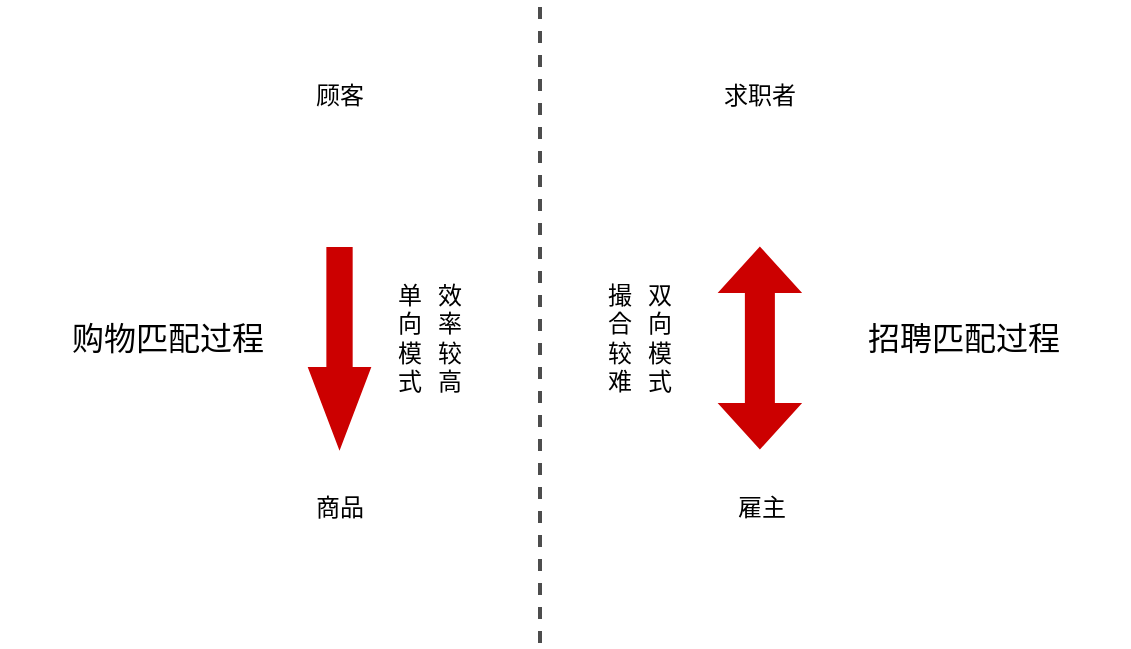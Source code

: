 <mxfile version="15.8.2" type="github" pages="9">
  <diagram id="JsaeOLvhmnCPcDTUaCLh" name="购物-招聘匹配对比图">
    <mxGraphModel dx="782" dy="436" grid="1" gridSize="10" guides="1" tooltips="1" connect="1" arrows="1" fold="1" page="1" pageScale="1" pageWidth="850" pageHeight="1100" math="0" shadow="0">
      <root>
        <mxCell id="0" />
        <mxCell id="1" parent="0" />
        <mxCell id="be74UL4o69qkVuLR6L2u-33" value="" style="group" parent="1" vertex="1" connectable="0">
          <mxGeometry x="60" y="57.5" width="564.24" height="320" as="geometry" />
        </mxCell>
        <mxCell id="be74UL4o69qkVuLR6L2u-4" value="" style="shape=image;html=1;verticalAlign=top;verticalLabelPosition=bottom;labelBackgroundColor=#ffffff;imageAspect=0;aspect=fixed;image=https://cdn1.iconfinder.com/data/icons/project-management-8/500/officeworker-128.png;hachureGap=4;pointerEvents=0;" parent="be74UL4o69qkVuLR6L2u-33" vertex="1">
          <mxGeometry x="350" y="258.5" width="61.5" height="61.5" as="geometry" />
        </mxCell>
        <mxCell id="be74UL4o69qkVuLR6L2u-7" value="" style="shape=image;html=1;verticalAlign=top;verticalLabelPosition=bottom;labelBackgroundColor=#ffffff;imageAspect=0;aspect=fixed;image=https://cdn4.iconfinder.com/data/icons/multimedia-75/512/multimedia-12-128.png;hachureGap=4;pointerEvents=0;" parent="be74UL4o69qkVuLR6L2u-33" vertex="1">
          <mxGeometry x="135.76" y="252" width="68" height="68" as="geometry" />
        </mxCell>
        <mxCell id="be74UL4o69qkVuLR6L2u-10" value="" style="endArrow=none;dashed=1;html=1;strokeWidth=2;startSize=14;endSize=14;sourcePerimeterSpacing=8;targetPerimeterSpacing=8;strokeColor=#4D4D4D;rounded=1;" parent="be74UL4o69qkVuLR6L2u-33" edge="1">
          <mxGeometry width="50" height="50" relative="1" as="geometry">
            <mxPoint x="270" y="320" as="sourcePoint" />
            <mxPoint x="270" as="targetPoint" />
          </mxGeometry>
        </mxCell>
        <mxCell id="be74UL4o69qkVuLR6L2u-12" value="" style="shape=image;html=1;verticalAlign=top;verticalLabelPosition=bottom;labelBackgroundColor=#ffffff;imageAspect=0;aspect=fixed;image=https://cdn0.iconfinder.com/data/icons/eon-social-media-contact-info-2/32/user_people_person_users_man-128.png;hachureGap=4;pointerEvents=0;" parent="be74UL4o69qkVuLR6L2u-33" vertex="1">
          <mxGeometry x="140.76" y="53" width="58" height="58" as="geometry" />
        </mxCell>
        <mxCell id="be74UL4o69qkVuLR6L2u-14" value="" style="html=1;shadow=0;dashed=0;align=center;verticalAlign=middle;shape=mxgraph.arrows2.arrow;dy=0.6;dx=40;direction=south;notch=0;hachureGap=4;pointerEvents=0;fillColor=#CC0000;strokeColor=#CC0000;" parent="be74UL4o69qkVuLR6L2u-33" vertex="1">
          <mxGeometry x="154.57" y="122.5" width="30.38" height="100" as="geometry" />
        </mxCell>
        <mxCell id="be74UL4o69qkVuLR6L2u-17" value="" style="html=1;shadow=0;dashed=0;align=center;verticalAlign=middle;shape=mxgraph.arrows2.twoWayArrow;dy=0.65;dx=22;hachureGap=4;pointerEvents=0;strokeColor=#CC0000;fillColor=#CC0000;rotation=90;" parent="be74UL4o69qkVuLR6L2u-33" vertex="1">
          <mxGeometry x="329.94" y="152.5" width="100" height="40" as="geometry" />
        </mxCell>
        <mxCell id="be74UL4o69qkVuLR6L2u-21" value="" style="shape=image;html=1;verticalAlign=top;verticalLabelPosition=bottom;labelBackgroundColor=#ffffff;imageAspect=0;aspect=fixed;image=https://cdn4.iconfinder.com/data/icons/basic-ui-2-line/32/person-people-man-profile-human-128.png;hachureGap=4;pointerEvents=0;strokeColor=default;fillColor=#FFFFFF;" parent="be74UL4o69qkVuLR6L2u-33" vertex="1">
          <mxGeometry x="353.94" y="56" width="52" height="52" as="geometry" />
        </mxCell>
        <mxCell id="be74UL4o69qkVuLR6L2u-22" value="&lt;font face=&quot;黑体&quot;&gt;求职者&lt;/font&gt;" style="text;html=1;strokeColor=none;fillColor=none;align=center;verticalAlign=middle;whiteSpace=wrap;rounded=0;hachureGap=4;pointerEvents=0;" parent="be74UL4o69qkVuLR6L2u-33" vertex="1">
          <mxGeometry x="354.76" y="26" width="50.37" height="40" as="geometry" />
        </mxCell>
        <mxCell id="be74UL4o69qkVuLR6L2u-23" value="&lt;font face=&quot;黑体&quot;&gt;雇主&lt;/font&gt;" style="text;html=1;strokeColor=none;fillColor=none;align=center;verticalAlign=middle;whiteSpace=wrap;rounded=0;hachureGap=4;pointerEvents=0;" parent="be74UL4o69qkVuLR6L2u-33" vertex="1">
          <mxGeometry x="355.57" y="232.5" width="50.37" height="40" as="geometry" />
        </mxCell>
        <mxCell id="be74UL4o69qkVuLR6L2u-24" value="&lt;font face=&quot;黑体&quot;&gt;商品&lt;/font&gt;" style="text;html=1;strokeColor=none;fillColor=none;align=center;verticalAlign=middle;whiteSpace=wrap;rounded=0;hachureGap=4;pointerEvents=0;" parent="be74UL4o69qkVuLR6L2u-33" vertex="1">
          <mxGeometry x="144.57" y="232.5" width="50.37" height="40" as="geometry" />
        </mxCell>
        <mxCell id="be74UL4o69qkVuLR6L2u-25" value="&lt;font face=&quot;黑体&quot;&gt;顾客&lt;/font&gt;" style="text;html=1;strokeColor=none;fillColor=none;align=center;verticalAlign=middle;whiteSpace=wrap;rounded=0;hachureGap=4;pointerEvents=0;" parent="be74UL4o69qkVuLR6L2u-33" vertex="1">
          <mxGeometry x="144.58" y="26" width="50.37" height="40" as="geometry" />
        </mxCell>
        <mxCell id="be74UL4o69qkVuLR6L2u-27" value="&lt;font face=&quot;黑体&quot; style=&quot;font-size: 16px&quot;&gt;购物匹配过程&lt;/font&gt;" style="text;html=1;strokeColor=none;fillColor=none;align=center;verticalAlign=middle;whiteSpace=wrap;rounded=0;hachureGap=4;pointerEvents=0;" parent="be74UL4o69qkVuLR6L2u-33" vertex="1">
          <mxGeometry x="31.52" y="147.5" width="104.24" height="40" as="geometry" />
        </mxCell>
        <mxCell id="be74UL4o69qkVuLR6L2u-28" value="&lt;font face=&quot;黑体&quot; style=&quot;font-size: 16px&quot;&gt;招聘匹配过程&lt;/font&gt;" style="text;html=1;strokeColor=none;fillColor=none;align=center;verticalAlign=middle;whiteSpace=wrap;rounded=0;hachureGap=4;pointerEvents=0;" parent="be74UL4o69qkVuLR6L2u-33" vertex="1">
          <mxGeometry x="429.94" y="147.5" width="104.24" height="40" as="geometry" />
        </mxCell>
        <mxCell id="be74UL4o69qkVuLR6L2u-29" value="&lt;font face=&quot;黑体&quot; style=&quot;font-size: 12px&quot;&gt;单向模式&lt;/font&gt;" style="text;html=1;strokeColor=none;fillColor=none;align=center;verticalAlign=middle;whiteSpace=wrap;rounded=0;hachureGap=4;pointerEvents=0;" parent="be74UL4o69qkVuLR6L2u-33" vertex="1">
          <mxGeometry x="194.94" y="122.5" width="20" height="90" as="geometry" />
        </mxCell>
        <mxCell id="be74UL4o69qkVuLR6L2u-30" value="&lt;font face=&quot;黑体&quot;&gt;效率较高&lt;/font&gt;" style="text;html=1;strokeColor=none;fillColor=none;align=center;verticalAlign=middle;whiteSpace=wrap;rounded=0;hachureGap=4;pointerEvents=0;" parent="be74UL4o69qkVuLR6L2u-33" vertex="1">
          <mxGeometry x="214.94" y="122.5" width="20" height="90" as="geometry" />
        </mxCell>
        <mxCell id="be74UL4o69qkVuLR6L2u-31" value="&lt;font face=&quot;黑体&quot; style=&quot;font-size: 12px&quot;&gt;撮合较难&lt;/font&gt;" style="text;html=1;strokeColor=none;fillColor=none;align=center;verticalAlign=middle;whiteSpace=wrap;rounded=0;hachureGap=4;pointerEvents=0;" parent="be74UL4o69qkVuLR6L2u-33" vertex="1">
          <mxGeometry x="300" y="122.5" width="20" height="90" as="geometry" />
        </mxCell>
        <mxCell id="be74UL4o69qkVuLR6L2u-32" value="&lt;font face=&quot;黑体&quot;&gt;双向模式&lt;/font&gt;" style="text;html=1;strokeColor=none;fillColor=none;align=center;verticalAlign=middle;whiteSpace=wrap;rounded=0;hachureGap=4;pointerEvents=0;" parent="be74UL4o69qkVuLR6L2u-33" vertex="1">
          <mxGeometry x="320" y="122.5" width="20" height="90" as="geometry" />
        </mxCell>
      </root>
    </mxGraphModel>
  </diagram>
  <diagram id="IsKTg_oruvOOe5xqHjIS" name="招聘流程图">
    <mxGraphModel dx="782" dy="436" grid="1" gridSize="10" guides="1" tooltips="1" connect="1" arrows="1" fold="1" page="1" pageScale="1" pageWidth="850" pageHeight="1100" math="0" shadow="0">
      <root>
        <mxCell id="nSvVFmzGC3KAbp_YA7p9-0" />
        <mxCell id="nSvVFmzGC3KAbp_YA7p9-1" parent="nSvVFmzGC3KAbp_YA7p9-0" />
        <mxCell id="31BAdH4sH3fMJC7HUP8j-5" style="edgeStyle=orthogonalEdgeStyle;rounded=0;orthogonalLoop=1;jettySize=auto;html=1;exitX=1;exitY=0.5;exitDx=0;exitDy=0;endArrow=open;startSize=14;endSize=14;sourcePerimeterSpacing=8;targetPerimeterSpacing=8;strokeColor=#000000;entryX=0;entryY=0.5;entryDx=0;entryDy=0;" parent="nSvVFmzGC3KAbp_YA7p9-1" source="31BAdH4sH3fMJC7HUP8j-0" target="31BAdH4sH3fMJC7HUP8j-2" edge="1">
          <mxGeometry relative="1" as="geometry" />
        </mxCell>
        <mxCell id="31BAdH4sH3fMJC7HUP8j-6" style="edgeStyle=orthogonalEdgeStyle;rounded=0;orthogonalLoop=1;jettySize=auto;html=1;exitX=1;exitY=0.5;exitDx=0;exitDy=0;entryX=0;entryY=0.5;entryDx=0;entryDy=0;endArrow=openThin;startSize=14;endSize=14;sourcePerimeterSpacing=8;targetPerimeterSpacing=8;strokeColor=#000000;endFill=0;" parent="nSvVFmzGC3KAbp_YA7p9-1" source="31BAdH4sH3fMJC7HUP8j-0" target="31BAdH4sH3fMJC7HUP8j-1" edge="1">
          <mxGeometry relative="1" as="geometry" />
        </mxCell>
        <mxCell id="31BAdH4sH3fMJC7HUP8j-7" style="edgeStyle=orthogonalEdgeStyle;rounded=0;orthogonalLoop=1;jettySize=auto;html=1;exitX=1;exitY=0.5;exitDx=0;exitDy=0;entryX=0;entryY=0.5;entryDx=0;entryDy=0;endArrow=openThin;endFill=0;startSize=14;endSize=14;sourcePerimeterSpacing=8;targetPerimeterSpacing=8;strokeColor=#000000;" parent="nSvVFmzGC3KAbp_YA7p9-1" source="31BAdH4sH3fMJC7HUP8j-0" target="31BAdH4sH3fMJC7HUP8j-3" edge="1">
          <mxGeometry relative="1" as="geometry" />
        </mxCell>
        <mxCell id="31BAdH4sH3fMJC7HUP8j-0" value="&lt;font face=&quot;黑体&quot;&gt;岗位招聘需求&lt;/font&gt;" style="rounded=0;whiteSpace=wrap;html=1;hachureGap=4;pointerEvents=0;strokeColor=default;fillColor=#CC0000;fontColor=#FFFFFF;" parent="nSvVFmzGC3KAbp_YA7p9-1" vertex="1">
          <mxGeometry x="80" y="150" width="90" height="40" as="geometry" />
        </mxCell>
        <mxCell id="31BAdH4sH3fMJC7HUP8j-1" value="&lt;font face=&quot;黑体&quot;&gt;发布招聘信息（网络、报纸）&lt;/font&gt;" style="rounded=0;whiteSpace=wrap;html=1;hachureGap=4;pointerEvents=0;strokeColor=default;fillColor=#CC0000;fontColor=#FFFFFF;shadow=1;" parent="nSvVFmzGC3KAbp_YA7p9-1" vertex="1">
          <mxGeometry x="220" y="90" width="90" height="40" as="geometry" />
        </mxCell>
        <mxCell id="31BAdH4sH3fMJC7HUP8j-12" style="edgeStyle=orthogonalEdgeStyle;rounded=0;orthogonalLoop=1;jettySize=auto;html=1;exitX=1;exitY=0.5;exitDx=0;exitDy=0;entryX=0;entryY=0.5;entryDx=0;entryDy=0;fontColor=#FFFFFF;endArrow=openThin;endFill=0;startSize=14;endSize=14;sourcePerimeterSpacing=8;targetPerimeterSpacing=8;strokeColor=#000000;" parent="nSvVFmzGC3KAbp_YA7p9-1" source="31BAdH4sH3fMJC7HUP8j-2" target="31BAdH4sH3fMJC7HUP8j-9" edge="1">
          <mxGeometry relative="1" as="geometry" />
        </mxCell>
        <mxCell id="31BAdH4sH3fMJC7HUP8j-2" value="&lt;font face=&quot;黑体&quot;&gt;组织招聘会&lt;/font&gt;" style="rounded=0;whiteSpace=wrap;html=1;hachureGap=4;pointerEvents=0;strokeColor=default;fillColor=#CC0000;fontColor=#FFFFFF;shadow=1;" parent="nSvVFmzGC3KAbp_YA7p9-1" vertex="1">
          <mxGeometry x="220" y="150" width="90" height="40" as="geometry" />
        </mxCell>
        <mxCell id="31BAdH4sH3fMJC7HUP8j-27" style="edgeStyle=orthogonalEdgeStyle;rounded=0;orthogonalLoop=1;jettySize=auto;html=1;exitX=1;exitY=0.5;exitDx=0;exitDy=0;entryX=0;entryY=0.5;entryDx=0;entryDy=0;fontColor=#FFFFFF;endArrow=openThin;endFill=0;startSize=14;endSize=14;sourcePerimeterSpacing=8;targetPerimeterSpacing=8;strokeColor=#000000;" parent="nSvVFmzGC3KAbp_YA7p9-1" source="31BAdH4sH3fMJC7HUP8j-3" target="31BAdH4sH3fMJC7HUP8j-10" edge="1">
          <mxGeometry relative="1" as="geometry" />
        </mxCell>
        <mxCell id="31BAdH4sH3fMJC7HUP8j-28" style="edgeStyle=orthogonalEdgeStyle;rounded=0;orthogonalLoop=1;jettySize=auto;html=1;exitX=1;exitY=0.5;exitDx=0;exitDy=0;entryX=0;entryY=0.5;entryDx=0;entryDy=0;fontColor=#FFFFFF;endArrow=openThin;endFill=0;startSize=14;endSize=14;sourcePerimeterSpacing=8;targetPerimeterSpacing=8;strokeColor=#000000;" parent="nSvVFmzGC3KAbp_YA7p9-1" source="31BAdH4sH3fMJC7HUP8j-3" target="31BAdH4sH3fMJC7HUP8j-16" edge="1">
          <mxGeometry relative="1" as="geometry" />
        </mxCell>
        <mxCell id="31BAdH4sH3fMJC7HUP8j-3" value="&lt;font face=&quot;黑体&quot;&gt;内部推荐&lt;/font&gt;" style="rounded=0;whiteSpace=wrap;html=1;hachureGap=4;pointerEvents=0;strokeColor=default;fillColor=#CC0000;fontColor=#FFFFFF;shadow=1;" parent="nSvVFmzGC3KAbp_YA7p9-1" vertex="1">
          <mxGeometry x="220" y="210" width="90" height="40" as="geometry" />
        </mxCell>
        <mxCell id="31BAdH4sH3fMJC7HUP8j-20" style="edgeStyle=orthogonalEdgeStyle;rounded=0;orthogonalLoop=1;jettySize=auto;html=1;exitX=1;exitY=0.5;exitDx=0;exitDy=0;entryX=0;entryY=0.5;entryDx=0;entryDy=0;fontColor=#FFFFFF;endArrow=openThin;endFill=0;startSize=14;endSize=14;sourcePerimeterSpacing=8;targetPerimeterSpacing=8;strokeColor=#000000;" parent="nSvVFmzGC3KAbp_YA7p9-1" source="31BAdH4sH3fMJC7HUP8j-9" target="31BAdH4sH3fMJC7HUP8j-15" edge="1">
          <mxGeometry relative="1" as="geometry" />
        </mxCell>
        <mxCell id="31BAdH4sH3fMJC7HUP8j-9" value="&lt;font face=&quot;黑体&quot;&gt;简历收集&lt;/font&gt;" style="rounded=0;whiteSpace=wrap;html=1;hachureGap=4;pointerEvents=0;strokeColor=default;fillColor=#CC0000;fontColor=#FFFFFF;shadow=1;" parent="nSvVFmzGC3KAbp_YA7p9-1" vertex="1">
          <mxGeometry x="350" y="150" width="90" height="40" as="geometry" />
        </mxCell>
        <mxCell id="31BAdH4sH3fMJC7HUP8j-22" style="edgeStyle=orthogonalEdgeStyle;rounded=0;orthogonalLoop=1;jettySize=auto;html=1;exitX=0.5;exitY=1;exitDx=0;exitDy=0;entryX=0.5;entryY=0;entryDx=0;entryDy=0;fontColor=#FFFFFF;endArrow=openThin;endFill=0;startSize=14;endSize=14;sourcePerimeterSpacing=8;targetPerimeterSpacing=8;strokeColor=#000000;" parent="nSvVFmzGC3KAbp_YA7p9-1" source="31BAdH4sH3fMJC7HUP8j-10" target="31BAdH4sH3fMJC7HUP8j-16" edge="1">
          <mxGeometry relative="1" as="geometry" />
        </mxCell>
        <mxCell id="31BAdH4sH3fMJC7HUP8j-31" style="edgeStyle=orthogonalEdgeStyle;rounded=0;orthogonalLoop=1;jettySize=auto;html=1;exitX=1;exitY=0.5;exitDx=0;exitDy=0;entryX=1;entryY=0.5;entryDx=0;entryDy=0;fontColor=#FFFFFF;endArrow=openThin;endFill=0;startSize=14;endSize=14;sourcePerimeterSpacing=8;targetPerimeterSpacing=8;strokeColor=#000000;" parent="nSvVFmzGC3KAbp_YA7p9-1" source="31BAdH4sH3fMJC7HUP8j-10" target="31BAdH4sH3fMJC7HUP8j-29" edge="1">
          <mxGeometry relative="1" as="geometry" />
        </mxCell>
        <mxCell id="31BAdH4sH3fMJC7HUP8j-10" value="&lt;font face=&quot;黑体&quot;&gt;初试&lt;br&gt;（笔试、面试）&lt;/font&gt;" style="rounded=0;whiteSpace=wrap;html=1;hachureGap=4;pointerEvents=0;strokeColor=default;fillColor=#CC0000;fontColor=#FFFFFF;" parent="nSvVFmzGC3KAbp_YA7p9-1" vertex="1">
          <mxGeometry x="470" y="210" width="90" height="40" as="geometry" />
        </mxCell>
        <mxCell id="31BAdH4sH3fMJC7HUP8j-25" style="edgeStyle=orthogonalEdgeStyle;rounded=0;orthogonalLoop=1;jettySize=auto;html=1;exitX=0;exitY=0.5;exitDx=0;exitDy=0;entryX=1;entryY=0.5;entryDx=0;entryDy=0;fontColor=#FFFFFF;endArrow=openThin;endFill=0;startSize=14;endSize=14;sourcePerimeterSpacing=8;targetPerimeterSpacing=8;strokeColor=#000000;" parent="nSvVFmzGC3KAbp_YA7p9-1" source="31BAdH4sH3fMJC7HUP8j-14" target="31BAdH4sH3fMJC7HUP8j-18" edge="1">
          <mxGeometry relative="1" as="geometry" />
        </mxCell>
        <mxCell id="31BAdH4sH3fMJC7HUP8j-14" value="&lt;font face=&quot;黑体&quot;&gt;背景调查&lt;/font&gt;" style="rounded=0;whiteSpace=wrap;html=1;hachureGap=4;pointerEvents=0;strokeColor=default;fillColor=#CC0000;fontColor=#FFFFFF;" parent="nSvVFmzGC3KAbp_YA7p9-1" vertex="1">
          <mxGeometry x="350" y="330" width="90" height="40" as="geometry" />
        </mxCell>
        <mxCell id="31BAdH4sH3fMJC7HUP8j-21" style="edgeStyle=orthogonalEdgeStyle;rounded=0;orthogonalLoop=1;jettySize=auto;html=1;exitX=0.5;exitY=1;exitDx=0;exitDy=0;entryX=0.5;entryY=0;entryDx=0;entryDy=0;fontColor=#FFFFFF;endArrow=openThin;endFill=0;startSize=14;endSize=14;sourcePerimeterSpacing=8;targetPerimeterSpacing=8;strokeColor=#000000;" parent="nSvVFmzGC3KAbp_YA7p9-1" source="31BAdH4sH3fMJC7HUP8j-15" target="31BAdH4sH3fMJC7HUP8j-10" edge="1">
          <mxGeometry relative="1" as="geometry" />
        </mxCell>
        <mxCell id="31BAdH4sH3fMJC7HUP8j-30" style="edgeStyle=orthogonalEdgeStyle;rounded=0;orthogonalLoop=1;jettySize=auto;html=1;exitX=1;exitY=0.5;exitDx=0;exitDy=0;entryX=1;entryY=0.5;entryDx=0;entryDy=0;fontColor=#FFFFFF;endArrow=openThin;endFill=0;startSize=14;endSize=14;sourcePerimeterSpacing=8;targetPerimeterSpacing=8;strokeColor=#000000;" parent="nSvVFmzGC3KAbp_YA7p9-1" source="31BAdH4sH3fMJC7HUP8j-15" target="31BAdH4sH3fMJC7HUP8j-29" edge="1">
          <mxGeometry relative="1" as="geometry" />
        </mxCell>
        <mxCell id="31BAdH4sH3fMJC7HUP8j-15" value="&lt;font face=&quot;黑体&quot;&gt;简历筛选&lt;/font&gt;" style="rounded=0;whiteSpace=wrap;html=1;hachureGap=4;pointerEvents=0;strokeColor=default;fillColor=#CC0000;fontColor=#FFFFFF;shadow=1;" parent="nSvVFmzGC3KAbp_YA7p9-1" vertex="1">
          <mxGeometry x="470" y="150" width="90" height="40" as="geometry" />
        </mxCell>
        <mxCell id="31BAdH4sH3fMJC7HUP8j-23" style="edgeStyle=orthogonalEdgeStyle;rounded=0;orthogonalLoop=1;jettySize=auto;html=1;exitX=0.5;exitY=1;exitDx=0;exitDy=0;entryX=0.5;entryY=0;entryDx=0;entryDy=0;fontColor=#FFFFFF;endArrow=openThin;endFill=0;startSize=14;endSize=14;sourcePerimeterSpacing=8;targetPerimeterSpacing=8;strokeColor=#000000;" parent="nSvVFmzGC3KAbp_YA7p9-1" source="31BAdH4sH3fMJC7HUP8j-16" target="31BAdH4sH3fMJC7HUP8j-17" edge="1">
          <mxGeometry relative="1" as="geometry" />
        </mxCell>
        <mxCell id="31BAdH4sH3fMJC7HUP8j-32" style="edgeStyle=orthogonalEdgeStyle;rounded=0;orthogonalLoop=1;jettySize=auto;html=1;exitX=1;exitY=0.5;exitDx=0;exitDy=0;entryX=1;entryY=0.5;entryDx=0;entryDy=0;fontColor=#FFFFFF;endArrow=openThin;endFill=0;startSize=14;endSize=14;sourcePerimeterSpacing=8;targetPerimeterSpacing=8;strokeColor=#000000;" parent="nSvVFmzGC3KAbp_YA7p9-1" source="31BAdH4sH3fMJC7HUP8j-16" target="31BAdH4sH3fMJC7HUP8j-29" edge="1">
          <mxGeometry relative="1" as="geometry" />
        </mxCell>
        <mxCell id="31BAdH4sH3fMJC7HUP8j-16" value="&lt;font face=&quot;黑体&quot;&gt;复试&lt;br&gt;（笔试、面试）&lt;/font&gt;" style="rounded=0;whiteSpace=wrap;html=1;hachureGap=4;pointerEvents=0;strokeColor=default;fillColor=#CC0000;fontColor=#FFFFFF;" parent="nSvVFmzGC3KAbp_YA7p9-1" vertex="1">
          <mxGeometry x="470" y="270" width="90" height="40" as="geometry" />
        </mxCell>
        <mxCell id="31BAdH4sH3fMJC7HUP8j-24" style="edgeStyle=orthogonalEdgeStyle;rounded=0;orthogonalLoop=1;jettySize=auto;html=1;exitX=0;exitY=0.5;exitDx=0;exitDy=0;entryX=1;entryY=0.5;entryDx=0;entryDy=0;fontColor=#FFFFFF;endArrow=openThin;endFill=0;startSize=14;endSize=14;sourcePerimeterSpacing=8;targetPerimeterSpacing=8;strokeColor=#000000;" parent="nSvVFmzGC3KAbp_YA7p9-1" source="31BAdH4sH3fMJC7HUP8j-17" target="31BAdH4sH3fMJC7HUP8j-14" edge="1">
          <mxGeometry relative="1" as="geometry" />
        </mxCell>
        <mxCell id="31BAdH4sH3fMJC7HUP8j-33" style="edgeStyle=orthogonalEdgeStyle;rounded=0;orthogonalLoop=1;jettySize=auto;html=1;exitX=1;exitY=0.5;exitDx=0;exitDy=0;entryX=1;entryY=0.5;entryDx=0;entryDy=0;fontColor=#FFFFFF;endArrow=openThin;endFill=0;startSize=14;endSize=14;sourcePerimeterSpacing=8;targetPerimeterSpacing=8;strokeColor=#000000;" parent="nSvVFmzGC3KAbp_YA7p9-1" source="31BAdH4sH3fMJC7HUP8j-17" target="31BAdH4sH3fMJC7HUP8j-29" edge="1">
          <mxGeometry relative="1" as="geometry" />
        </mxCell>
        <mxCell id="31BAdH4sH3fMJC7HUP8j-17" value="&lt;font face=&quot;黑体&quot;&gt;心理测试&lt;br&gt;（重要岗位）&lt;/font&gt;" style="rounded=0;whiteSpace=wrap;html=1;hachureGap=4;pointerEvents=0;strokeColor=default;fillColor=#CC0000;fontColor=#FFFFFF;" parent="nSvVFmzGC3KAbp_YA7p9-1" vertex="1">
          <mxGeometry x="470" y="330" width="90" height="40" as="geometry" />
        </mxCell>
        <mxCell id="31BAdH4sH3fMJC7HUP8j-26" style="edgeStyle=orthogonalEdgeStyle;rounded=0;orthogonalLoop=1;jettySize=auto;html=1;exitX=0;exitY=0.5;exitDx=0;exitDy=0;entryX=1;entryY=0.5;entryDx=0;entryDy=0;fontColor=#FFFFFF;endArrow=openThin;endFill=0;startSize=14;endSize=14;sourcePerimeterSpacing=8;targetPerimeterSpacing=8;strokeColor=#000000;" parent="nSvVFmzGC3KAbp_YA7p9-1" source="31BAdH4sH3fMJC7HUP8j-18" target="31BAdH4sH3fMJC7HUP8j-19" edge="1">
          <mxGeometry relative="1" as="geometry" />
        </mxCell>
        <mxCell id="31BAdH4sH3fMJC7HUP8j-18" value="&lt;font face=&quot;黑体&quot;&gt;体检、录用通知&lt;/font&gt;" style="rounded=0;whiteSpace=wrap;html=1;hachureGap=4;pointerEvents=0;strokeColor=default;fillColor=#CC0000;fontColor=#FFFFFF;" parent="nSvVFmzGC3KAbp_YA7p9-1" vertex="1">
          <mxGeometry x="220" y="330" width="90" height="40" as="geometry" />
        </mxCell>
        <mxCell id="31BAdH4sH3fMJC7HUP8j-19" value="&lt;font face=&quot;黑体&quot;&gt;办理入职手续&lt;/font&gt;" style="rounded=0;whiteSpace=wrap;html=1;hachureGap=4;pointerEvents=0;strokeColor=default;fillColor=#CC0000;fontColor=#FFFFFF;" parent="nSvVFmzGC3KAbp_YA7p9-1" vertex="1">
          <mxGeometry x="80" y="330" width="90" height="40" as="geometry" />
        </mxCell>
        <mxCell id="31BAdH4sH3fMJC7HUP8j-29" value="&lt;font face=&quot;黑体&quot;&gt;淘汰&lt;/font&gt;" style="rounded=0;whiteSpace=wrap;html=1;hachureGap=4;pointerEvents=0;strokeColor=default;fillColor=#CC0000;fontColor=#FFFFFF;" parent="nSvVFmzGC3KAbp_YA7p9-1" vertex="1">
          <mxGeometry x="470" y="390" width="90" height="40" as="geometry" />
        </mxCell>
        <mxCell id="31BAdH4sH3fMJC7HUP8j-34" value="&lt;span style=&quot;background-color: rgb(255 , 255 , 255)&quot;&gt;&lt;font color=&quot;#000000&quot;&gt;考核未通过&lt;/font&gt;&lt;/span&gt;" style="text;html=1;strokeColor=none;fillColor=none;align=center;verticalAlign=middle;whiteSpace=wrap;rounded=0;hachureGap=4;pointerEvents=0;fontColor=#FFFFFF;fontFamily=黑体;" parent="nSvVFmzGC3KAbp_YA7p9-1" vertex="1">
          <mxGeometry x="590" y="200" width="20" height="180" as="geometry" />
        </mxCell>
        <mxCell id="31BAdH4sH3fMJC7HUP8j-35" value="" style="strokeWidth=2;html=1;shape=mxgraph.flowchart.annotation_1;align=left;pointerEvents=1;hachureGap=4;fontColor=#FFFFFF;fillColor=#CC0000;rotation=90;dashed=1;" parent="nSvVFmzGC3KAbp_YA7p9-1" vertex="1">
          <mxGeometry x="235" y="-85" width="50" height="360" as="geometry" />
        </mxCell>
        <mxCell id="31BAdH4sH3fMJC7HUP8j-36" value="&lt;font color=&quot;#000000&quot; size=&quot;1&quot;&gt;&lt;span style=&quot;background-color: rgb(255 , 255 , 255) ; font-size: 16px&quot;&gt;征召&lt;/span&gt;&lt;/font&gt;" style="text;html=1;strokeColor=none;fillColor=none;align=center;verticalAlign=middle;whiteSpace=wrap;rounded=0;hachureGap=4;pointerEvents=0;fontColor=#FFFFFF;fontFamily=黑体;" parent="nSvVFmzGC3KAbp_YA7p9-1" vertex="1">
          <mxGeometry x="195" y="40" width="130" height="30" as="geometry" />
        </mxCell>
        <mxCell id="31BAdH4sH3fMJC7HUP8j-37" value="" style="strokeWidth=2;html=1;shape=mxgraph.flowchart.annotation_1;align=left;pointerEvents=1;hachureGap=4;fontColor=#FFFFFF;fillColor=#CC0000;rotation=-90;strokeColor=#4D4D4D;dashed=1;" parent="nSvVFmzGC3KAbp_YA7p9-1" vertex="1">
          <mxGeometry x="235" y="230" width="50" height="360" as="geometry" />
        </mxCell>
        <mxCell id="31BAdH4sH3fMJC7HUP8j-38" value="&lt;font color=&quot;#000000&quot; size=&quot;1&quot;&gt;&lt;span style=&quot;background-color: rgb(255 , 255 , 255) ; font-size: 16px&quot;&gt;录用&lt;/span&gt;&lt;/font&gt;" style="text;html=1;strokeColor=none;fillColor=none;align=center;verticalAlign=middle;whiteSpace=wrap;rounded=0;hachureGap=4;pointerEvents=0;fontColor=#FFFFFF;fontFamily=黑体;" parent="nSvVFmzGC3KAbp_YA7p9-1" vertex="1">
          <mxGeometry x="195" y="430" width="130" height="30" as="geometry" />
        </mxCell>
        <mxCell id="31BAdH4sH3fMJC7HUP8j-39" value="" style="strokeWidth=2;html=1;shape=mxgraph.flowchart.annotation_1;align=left;pointerEvents=1;hachureGap=4;fontColor=#FFFFFF;fillColor=#CC0000;rotation=-180;dashed=1;" parent="nSvVFmzGC3KAbp_YA7p9-1" vertex="1">
          <mxGeometry x="600" y="150" width="50" height="280" as="geometry" />
        </mxCell>
        <mxCell id="31BAdH4sH3fMJC7HUP8j-40" value="&lt;font color=&quot;#000000&quot; size=&quot;1&quot;&gt;&lt;span style=&quot;background-color: rgb(255 , 255 , 255) ; font-size: 16px&quot;&gt;甄选&lt;/span&gt;&lt;/font&gt;" style="text;html=1;strokeColor=none;fillColor=none;align=center;verticalAlign=middle;whiteSpace=wrap;rounded=0;hachureGap=4;pointerEvents=0;fontColor=#FFFFFF;fontFamily=黑体;" parent="nSvVFmzGC3KAbp_YA7p9-1" vertex="1">
          <mxGeometry x="650" y="240" width="20" height="80" as="geometry" />
        </mxCell>
        <mxCell id="T9TxM6F-TCDvXLaatiWl-0" value="&lt;font face=&quot;黑体&quot;&gt;办理入职手续&lt;/font&gt;" style="rounded=0;whiteSpace=wrap;html=1;hachureGap=4;pointerEvents=0;strokeColor=default;fillColor=#CC0000;fontColor=#FFFFFF;shadow=1;sketch=0;glass=0;" parent="nSvVFmzGC3KAbp_YA7p9-1" vertex="1">
          <mxGeometry x="80" y="330" width="90" height="40" as="geometry" />
        </mxCell>
        <mxCell id="T9TxM6F-TCDvXLaatiWl-1" value="&lt;font face=&quot;黑体&quot;&gt;体检、录用通知&lt;/font&gt;" style="rounded=0;whiteSpace=wrap;html=1;hachureGap=4;pointerEvents=0;strokeColor=default;fillColor=#CC0000;fontColor=#FFFFFF;" parent="nSvVFmzGC3KAbp_YA7p9-1" vertex="1">
          <mxGeometry x="220" y="330" width="90" height="40" as="geometry" />
        </mxCell>
        <mxCell id="T9TxM6F-TCDvXLaatiWl-2" value="&lt;font face=&quot;黑体&quot;&gt;背景调查&lt;/font&gt;" style="rounded=0;whiteSpace=wrap;html=1;hachureGap=4;pointerEvents=0;strokeColor=default;fillColor=#CC0000;fontColor=#FFFFFF;shadow=1;" parent="nSvVFmzGC3KAbp_YA7p9-1" vertex="1">
          <mxGeometry x="350" y="330" width="90" height="40" as="geometry" />
        </mxCell>
        <mxCell id="T9TxM6F-TCDvXLaatiWl-3" value="&lt;font face=&quot;黑体&quot;&gt;心理测试&lt;br&gt;（重要岗位）&lt;/font&gt;" style="rounded=0;whiteSpace=wrap;html=1;hachureGap=4;pointerEvents=0;strokeColor=default;fillColor=#CC0000;fontColor=#FFFFFF;shadow=1;" parent="nSvVFmzGC3KAbp_YA7p9-1" vertex="1">
          <mxGeometry x="470" y="330" width="90" height="40" as="geometry" />
        </mxCell>
        <mxCell id="T9TxM6F-TCDvXLaatiWl-4" value="&lt;font face=&quot;黑体&quot;&gt;淘汰&lt;/font&gt;" style="rounded=0;whiteSpace=wrap;html=1;hachureGap=4;pointerEvents=0;strokeColor=default;fillColor=#CC0000;fontColor=#FFFFFF;shadow=1;" parent="nSvVFmzGC3KAbp_YA7p9-1" vertex="1">
          <mxGeometry x="470" y="390" width="90" height="40" as="geometry" />
        </mxCell>
        <mxCell id="T9TxM6F-TCDvXLaatiWl-5" value="&lt;font face=&quot;黑体&quot;&gt;复试&lt;br&gt;（笔试、面试）&lt;/font&gt;" style="rounded=0;whiteSpace=wrap;html=1;hachureGap=4;pointerEvents=0;strokeColor=default;fillColor=#CC0000;fontColor=#FFFFFF;shadow=1;" parent="nSvVFmzGC3KAbp_YA7p9-1" vertex="1">
          <mxGeometry x="470" y="270" width="90" height="40" as="geometry" />
        </mxCell>
        <mxCell id="T9TxM6F-TCDvXLaatiWl-6" value="&lt;font face=&quot;黑体&quot;&gt;初试&lt;br&gt;（笔试、面试）&lt;/font&gt;" style="rounded=0;whiteSpace=wrap;html=1;hachureGap=4;pointerEvents=0;strokeColor=default;fillColor=#CC0000;fontColor=#FFFFFF;shadow=1;" parent="nSvVFmzGC3KAbp_YA7p9-1" vertex="1">
          <mxGeometry x="470" y="210" width="90" height="40" as="geometry" />
        </mxCell>
        <mxCell id="T9TxM6F-TCDvXLaatiWl-8" value="&lt;font face=&quot;黑体&quot;&gt;体检、录用通知&lt;/font&gt;" style="rounded=0;whiteSpace=wrap;html=1;hachureGap=4;pointerEvents=0;strokeColor=default;fillColor=#CC0000;fontColor=#FFFFFF;shadow=1;" parent="nSvVFmzGC3KAbp_YA7p9-1" vertex="1">
          <mxGeometry x="220" y="330" width="90" height="40" as="geometry" />
        </mxCell>
        <mxCell id="T9TxM6F-TCDvXLaatiWl-9" value="&lt;font face=&quot;黑体&quot;&gt;岗位招聘需求&lt;/font&gt;" style="rounded=0;whiteSpace=wrap;html=1;hachureGap=4;pointerEvents=0;strokeColor=default;fillColor=#CC0000;fontColor=#FFFFFF;shadow=1;" parent="nSvVFmzGC3KAbp_YA7p9-1" vertex="1">
          <mxGeometry x="80" y="150" width="90" height="40" as="geometry" />
        </mxCell>
        <mxCell id="T9TxM6F-TCDvXLaatiWl-10" value="" style="strokeWidth=2;html=1;shape=mxgraph.flowchart.annotation_1;align=left;pointerEvents=1;hachureGap=4;fontColor=#FFFFFF;fillColor=#CC0000;rotation=90;dashed=1;" parent="nSvVFmzGC3KAbp_YA7p9-1" vertex="1">
          <mxGeometry x="235" y="-85" width="50" height="360" as="geometry" />
        </mxCell>
      </root>
    </mxGraphModel>
  </diagram>
  <diagram id="BwxrJxKUdypryN97CYjT" name="招聘行业发展历程">
    <mxGraphModel dx="1117" dy="623" grid="1" gridSize="10" guides="1" tooltips="1" connect="1" arrows="1" fold="1" page="1" pageScale="1" pageWidth="850" pageHeight="1100" math="0" shadow="0">
      <root>
        <mxCell id="qqTKIft3bEhiuQPBDXjZ-0" />
        <mxCell id="qqTKIft3bEhiuQPBDXjZ-1" parent="qqTKIft3bEhiuQPBDXjZ-0" />
        <mxCell id="qqTKIft3bEhiuQPBDXjZ-2" value="" style="strokeWidth=2;html=1;shape=mxgraph.flowchart.merge_or_storage;whiteSpace=wrap;hachureGap=4;pointerEvents=0;fontColor=#FFFFFF;fillColor=#FFCCCC;rotation=-90;" parent="qqTKIft3bEhiuQPBDXjZ-1" vertex="1">
          <mxGeometry x="310" y="60" width="140" height="110" as="geometry" />
        </mxCell>
        <mxCell id="5d5CvZsnDra600vt3OqA-0" value="" style="strokeWidth=2;html=1;shape=mxgraph.flowchart.merge_or_storage;whiteSpace=wrap;hachureGap=4;pointerEvents=0;fontColor=#FFFFFF;fillColor=#FF9999;rotation=90;" parent="qqTKIft3bEhiuQPBDXjZ-1" vertex="1">
          <mxGeometry x="385" y="140" width="140" height="110" as="geometry" />
        </mxCell>
        <mxCell id="5d5CvZsnDra600vt3OqA-1" value="" style="strokeWidth=2;html=1;shape=mxgraph.flowchart.merge_or_storage;whiteSpace=wrap;hachureGap=4;pointerEvents=0;fontColor=#FFFFFF;fillColor=#FF0000;rotation=-90;" parent="qqTKIft3bEhiuQPBDXjZ-1" vertex="1">
          <mxGeometry x="310" y="420" width="140" height="110" as="geometry" />
        </mxCell>
        <mxCell id="5d5CvZsnDra600vt3OqA-2" value="" style="strokeWidth=2;html=1;shape=mxgraph.flowchart.merge_or_storage;whiteSpace=wrap;hachureGap=4;pointerEvents=0;fontColor=#FFFFFF;fillColor=#FF6666;rotation=-90;" parent="qqTKIft3bEhiuQPBDXjZ-1" vertex="1">
          <mxGeometry x="310" y="240" width="140" height="110" as="geometry" />
        </mxCell>
        <mxCell id="5d5CvZsnDra600vt3OqA-3" value="" style="strokeWidth=2;html=1;shape=mxgraph.flowchart.merge_or_storage;whiteSpace=wrap;hachureGap=4;pointerEvents=0;fontColor=#FFFFFF;fillColor=#FF3333;rotation=90;" parent="qqTKIft3bEhiuQPBDXjZ-1" vertex="1">
          <mxGeometry x="385" y="320" width="140" height="110" as="geometry" />
        </mxCell>
        <mxCell id="5d5CvZsnDra600vt3OqA-4" value="" style="strokeWidth=2;html=1;shape=mxgraph.flowchart.merge_or_storage;whiteSpace=wrap;hachureGap=4;pointerEvents=0;fontColor=#FFFFFF;fillColor=#CC0000;rotation=90;" parent="qqTKIft3bEhiuQPBDXjZ-1" vertex="1">
          <mxGeometry x="385" y="510" width="140" height="110" as="geometry" />
        </mxCell>
        <mxCell id="5d5CvZsnDra600vt3OqA-9" value="&lt;font face=&quot;黑体&quot; color=&quot;#ffcccc&quot; style=&quot;font-size: 20px&quot;&gt;计划分配&lt;/font&gt;" style="text;html=1;strokeColor=none;fillColor=none;align=left;verticalAlign=middle;whiteSpace=wrap;rounded=0;dashed=1;hachureGap=4;pointerEvents=0;fontColor=#FFFFFF;" parent="qqTKIft3bEhiuQPBDXjZ-1" vertex="1">
          <mxGeometry x="30" y="20" width="220" height="30" as="geometry" />
        </mxCell>
        <mxCell id="5d5CvZsnDra600vt3OqA-11" value="&lt;span style=&quot;font-style: normal ; letter-spacing: normal ; text-align: center ; text-indent: 0px ; text-transform: none ; word-spacing: 0px ; display: inline ; float: none&quot;&gt;&lt;font color=&quot;#000000&quot; size=&quot;1&quot;&gt;&lt;b style=&quot;font-size: 20px&quot;&gt;1978&lt;/b&gt;&lt;/font&gt;&lt;/span&gt;" style="text;whiteSpace=wrap;html=1;fontColor=#FFFFFF;fontFamily=黑体;" parent="qqTKIft3bEhiuQPBDXjZ-1" vertex="1">
          <mxGeometry x="345" y="100" width="70" height="30" as="geometry" />
        </mxCell>
        <mxCell id="5d5CvZsnDra600vt3OqA-12" value="&lt;span style=&quot;font-style: normal ; letter-spacing: normal ; text-align: center ; text-indent: 0px ; text-transform: none ; word-spacing: 0px ; display: inline ; float: none&quot;&gt;&lt;font color=&quot;#000000&quot; size=&quot;1&quot;&gt;&lt;b style=&quot;font-size: 20px&quot;&gt;1980s&lt;/b&gt;&lt;/font&gt;&lt;/span&gt;" style="text;whiteSpace=wrap;html=1;fontColor=#FFFFFF;fontFamily=黑体;" parent="qqTKIft3bEhiuQPBDXjZ-1" vertex="1">
          <mxGeometry x="440" y="180" width="70" height="30" as="geometry" />
        </mxCell>
        <mxCell id="5d5CvZsnDra600vt3OqA-13" value="&lt;span style=&quot;font-style: normal ; letter-spacing: normal ; text-align: center ; text-indent: 0px ; text-transform: none ; word-spacing: 0px ; display: inline ; float: none&quot;&gt;&lt;font color=&quot;#000000&quot; size=&quot;1&quot;&gt;&lt;b style=&quot;font-size: 20px&quot;&gt;1997&lt;/b&gt;&lt;/font&gt;&lt;/span&gt;" style="text;whiteSpace=wrap;html=1;fontColor=#FFFFFF;fontFamily=黑体;" parent="qqTKIft3bEhiuQPBDXjZ-1" vertex="1">
          <mxGeometry x="345" y="280" width="70" height="30" as="geometry" />
        </mxCell>
        <mxCell id="5d5CvZsnDra600vt3OqA-14" value="&lt;span style=&quot;font-style: normal ; letter-spacing: normal ; text-align: center ; text-indent: 0px ; text-transform: none ; word-spacing: 0px ; display: inline ; float: none&quot;&gt;&lt;font color=&quot;#000000&quot; size=&quot;1&quot;&gt;&lt;b style=&quot;font-size: 20px&quot;&gt;2008&lt;/b&gt;&lt;/font&gt;&lt;/span&gt;" style="text;whiteSpace=wrap;html=1;fontColor=#FFFFFF;fontFamily=黑体;" parent="qqTKIft3bEhiuQPBDXjZ-1" vertex="1">
          <mxGeometry x="440" y="360" width="70" height="30" as="geometry" />
        </mxCell>
        <mxCell id="5d5CvZsnDra600vt3OqA-15" value="&lt;span style=&quot;font-style: normal ; letter-spacing: normal ; text-align: center ; text-indent: 0px ; text-transform: none ; word-spacing: 0px ; display: inline ; float: none&quot;&gt;&lt;font color=&quot;#000000&quot; size=&quot;1&quot;&gt;&lt;b style=&quot;font-size: 20px&quot;&gt;2010&lt;/b&gt;&lt;/font&gt;&lt;/span&gt;" style="text;whiteSpace=wrap;html=1;fontColor=#FFFFFF;fontFamily=黑体;" parent="qqTKIft3bEhiuQPBDXjZ-1" vertex="1">
          <mxGeometry x="345" y="460" width="70" height="30" as="geometry" />
        </mxCell>
        <mxCell id="5d5CvZsnDra600vt3OqA-16" value="&lt;span style=&quot;font-style: normal ; letter-spacing: normal ; text-align: center ; text-indent: 0px ; text-transform: none ; word-spacing: 0px ; display: inline ; float: none&quot;&gt;&lt;font color=&quot;#000000&quot; size=&quot;1&quot;&gt;&lt;b style=&quot;font-size: 20px&quot;&gt;2016&lt;/b&gt;&lt;/font&gt;&lt;/span&gt;" style="text;whiteSpace=wrap;html=1;fontColor=#FFFFFF;fontFamily=黑体;" parent="qqTKIft3bEhiuQPBDXjZ-1" vertex="1">
          <mxGeometry x="440" y="550" width="70" height="30" as="geometry" />
        </mxCell>
        <mxCell id="5d5CvZsnDra600vt3OqA-27" value="&lt;font face=&quot;黑体&quot; color=&quot;#ff9999&quot;&gt;&lt;span style=&quot;font-size: 20px&quot;&gt;纸媒与人才市场&lt;/span&gt;&lt;/font&gt;" style="text;html=1;strokeColor=none;fillColor=none;align=left;verticalAlign=middle;whiteSpace=wrap;rounded=0;dashed=1;hachureGap=4;pointerEvents=0;fontColor=#FFFFFF;" parent="qqTKIft3bEhiuQPBDXjZ-1" vertex="1">
          <mxGeometry x="525" y="50" width="220" height="30" as="geometry" />
        </mxCell>
        <mxCell id="5d5CvZsnDra600vt3OqA-31" value="" style="endArrow=none;html=1;fontFamily=黑体;fontColor=#FFFFFF;startSize=14;endSize=14;sourcePerimeterSpacing=8;targetPerimeterSpacing=8;strokeColor=#000000;" parent="qqTKIft3bEhiuQPBDXjZ-1" edge="1">
          <mxGeometry width="50" height="50" relative="1" as="geometry">
            <mxPoint x="380" y="220" as="sourcePoint" />
            <mxPoint x="460" y="270" as="targetPoint" />
          </mxGeometry>
        </mxCell>
        <mxCell id="5d5CvZsnDra600vt3OqA-36" value="" style="endArrow=none;html=1;fontFamily=黑体;fontColor=#FFFFFF;startSize=14;endSize=14;sourcePerimeterSpacing=8;targetPerimeterSpacing=8;strokeColor=#000000;curved=1;" parent="qqTKIft3bEhiuQPBDXjZ-1" edge="1">
          <mxGeometry width="50" height="50" relative="1" as="geometry">
            <mxPoint x="380" y="180" as="sourcePoint" />
            <mxPoint x="380" y="220" as="targetPoint" />
            <Array as="points">
              <mxPoint x="350" y="200" />
            </Array>
          </mxGeometry>
        </mxCell>
        <mxCell id="5d5CvZsnDra600vt3OqA-38" value="" style="endArrow=none;html=1;fontFamily=黑体;fontColor=#FFFFFF;startSize=14;endSize=14;sourcePerimeterSpacing=8;targetPerimeterSpacing=8;strokeColor=#000000;" parent="qqTKIft3bEhiuQPBDXjZ-1" edge="1">
          <mxGeometry width="50" height="50" relative="1" as="geometry">
            <mxPoint x="380" y="180" as="sourcePoint" />
            <mxPoint x="480" y="110" as="targetPoint" />
          </mxGeometry>
        </mxCell>
        <mxCell id="5d5CvZsnDra600vt3OqA-40" value="" style="endArrow=none;html=1;fontFamily=黑体;fontColor=#FFFFFF;startSize=14;endSize=14;sourcePerimeterSpacing=8;targetPerimeterSpacing=8;strokeColor=#000000;curved=1;" parent="qqTKIft3bEhiuQPBDXjZ-1" edge="1">
          <mxGeometry width="50" height="50" relative="1" as="geometry">
            <mxPoint x="380" y="370" as="sourcePoint" />
            <mxPoint x="380" y="410" as="targetPoint" />
            <Array as="points">
              <mxPoint x="350" y="390" />
            </Array>
          </mxGeometry>
        </mxCell>
        <mxCell id="5d5CvZsnDra600vt3OqA-41" value="" style="endArrow=none;html=1;fontFamily=黑体;fontColor=#FFFFFF;startSize=14;endSize=14;sourcePerimeterSpacing=8;targetPerimeterSpacing=8;strokeColor=#000000;" parent="qqTKIft3bEhiuQPBDXjZ-1" edge="1">
          <mxGeometry width="50" height="50" relative="1" as="geometry">
            <mxPoint x="380" y="370" as="sourcePoint" />
            <mxPoint x="460" y="310" as="targetPoint" />
          </mxGeometry>
        </mxCell>
        <mxCell id="5d5CvZsnDra600vt3OqA-42" value="" style="endArrow=none;html=1;fontFamily=黑体;fontColor=#FFFFFF;startSize=14;endSize=14;sourcePerimeterSpacing=8;targetPerimeterSpacing=8;strokeColor=#000000;curved=1;" parent="qqTKIft3bEhiuQPBDXjZ-1" edge="1">
          <mxGeometry width="50" height="50" relative="1" as="geometry">
            <mxPoint x="460" y="270.0" as="sourcePoint" />
            <mxPoint x="460" y="310" as="targetPoint" />
            <Array as="points">
              <mxPoint x="490" y="290" />
            </Array>
          </mxGeometry>
        </mxCell>
        <mxCell id="5d5CvZsnDra600vt3OqA-43" value="" style="endArrow=none;html=1;fontFamily=黑体;fontColor=#FFFFFF;startSize=14;endSize=14;sourcePerimeterSpacing=8;targetPerimeterSpacing=8;strokeColor=#000000;" parent="qqTKIft3bEhiuQPBDXjZ-1" edge="1">
          <mxGeometry width="50" height="50" relative="1" as="geometry">
            <mxPoint x="380" y="410" as="sourcePoint" />
            <mxPoint x="460" y="460" as="targetPoint" />
          </mxGeometry>
        </mxCell>
        <mxCell id="5d5CvZsnDra600vt3OqA-44" value="" style="endArrow=none;html=1;fontFamily=黑体;fontColor=#FFFFFF;startSize=14;endSize=14;sourcePerimeterSpacing=8;targetPerimeterSpacing=8;strokeColor=#000000;" parent="qqTKIft3bEhiuQPBDXjZ-1" edge="1">
          <mxGeometry width="50" height="50" relative="1" as="geometry">
            <mxPoint x="370" y="560" as="sourcePoint" />
            <mxPoint x="460" y="500" as="targetPoint" />
          </mxGeometry>
        </mxCell>
        <mxCell id="5d5CvZsnDra600vt3OqA-45" value="" style="endArrow=none;html=1;fontFamily=黑体;fontColor=#FFFFFF;startSize=14;endSize=14;sourcePerimeterSpacing=8;targetPerimeterSpacing=8;strokeColor=#000000;curved=1;" parent="qqTKIft3bEhiuQPBDXjZ-1" edge="1">
          <mxGeometry width="50" height="50" relative="1" as="geometry">
            <mxPoint x="460" y="460" as="sourcePoint" />
            <mxPoint x="460" y="500" as="targetPoint" />
            <Array as="points">
              <mxPoint x="490" y="480" />
            </Array>
          </mxGeometry>
        </mxCell>
        <mxCell id="5d5CvZsnDra600vt3OqA-46" value="" style="endArrow=none;html=1;fontFamily=黑体;fontColor=#FFFFFF;startSize=14;endSize=14;sourcePerimeterSpacing=8;targetPerimeterSpacing=8;strokeColor=#000000;curved=1;" parent="qqTKIft3bEhiuQPBDXjZ-1" edge="1">
          <mxGeometry width="50" height="50" relative="1" as="geometry">
            <mxPoint x="370" y="560" as="sourcePoint" />
            <mxPoint x="370" y="600" as="targetPoint" />
            <Array as="points">
              <mxPoint x="340" y="580" />
            </Array>
          </mxGeometry>
        </mxCell>
        <mxCell id="5d5CvZsnDra600vt3OqA-48" value="" style="endArrow=classic;html=1;startSize=14;endSize=14;sourcePerimeterSpacing=8;targetPerimeterSpacing=8;fontFamily=黑体;fontColor=#FFFFFF;strokeColor=#000000;" parent="qqTKIft3bEhiuQPBDXjZ-1" edge="1">
          <mxGeometry width="50" height="50" relative="1" as="geometry">
            <mxPoint x="370" y="600" as="sourcePoint" />
            <mxPoint x="460" y="660" as="targetPoint" />
          </mxGeometry>
        </mxCell>
        <mxCell id="5d5CvZsnDra600vt3OqA-49" value="" style="endArrow=none;dashed=1;html=1;startSize=14;endSize=14;sourcePerimeterSpacing=8;targetPerimeterSpacing=8;fontFamily=黑体;fontColor=#FFFFFF;strokeColor=#000000;entryX=0.5;entryY=0;entryDx=0;entryDy=0;entryPerimeter=0;" parent="qqTKIft3bEhiuQPBDXjZ-1" target="qqTKIft3bEhiuQPBDXjZ-2" edge="1">
          <mxGeometry width="50" height="50" relative="1" as="geometry">
            <mxPoint x="10" y="115" as="sourcePoint" />
            <mxPoint x="210" y="150" as="targetPoint" />
          </mxGeometry>
        </mxCell>
        <mxCell id="5d5CvZsnDra600vt3OqA-50" value="&lt;span style=&quot;font-style: normal ; letter-spacing: normal ; text-indent: 0px ; text-transform: none ; word-spacing: 0px ; display: inline ; float: none&quot;&gt;&lt;font color=&quot;#000000&quot; size=&quot;1&quot;&gt;&lt;span style=&quot;font-size: 20px&quot;&gt;改革开放-20世纪80年代中叶，“&lt;/span&gt;&lt;/font&gt;&lt;/span&gt;&lt;font color=&quot;#000000&quot;&gt;&lt;span style=&quot;font-size: 20px&quot;&gt;铁饭碗”用工制度仍占据主导&lt;/span&gt;&lt;/font&gt;" style="text;whiteSpace=wrap;html=1;fontColor=#FFFFFF;fontFamily=黑体;align=left;" parent="qqTKIft3bEhiuQPBDXjZ-1" vertex="1">
          <mxGeometry x="30" y="50" width="300" height="60" as="geometry" />
        </mxCell>
        <mxCell id="5d5CvZsnDra600vt3OqA-51" value="" style="endArrow=none;dashed=1;html=1;startSize=14;endSize=14;sourcePerimeterSpacing=8;targetPerimeterSpacing=8;fontFamily=黑体;fontColor=#FFFFFF;strokeColor=#000000;" parent="qqTKIft3bEhiuQPBDXjZ-1" edge="1">
          <mxGeometry width="50" height="50" relative="1" as="geometry">
            <mxPoint x="510" y="195.0" as="sourcePoint" />
            <mxPoint x="840" y="195" as="targetPoint" />
          </mxGeometry>
        </mxCell>
        <mxCell id="5d5CvZsnDra600vt3OqA-52" value="&lt;div&gt;&lt;span style=&quot;font-size: 20px&quot;&gt;&lt;font color=&quot;#000000&quot;&gt;20世纪80年代中&lt;/font&gt;&lt;/span&gt;&lt;span style=&quot;color: rgb(0 , 0 , 0) ; font-size: 20px&quot;&gt;叶-21世纪初，&lt;/span&gt;&lt;/div&gt;&lt;div&gt;&lt;span style=&quot;color: rgb(0 , 0 , 0) ; font-size: 20px&quot;&gt;报纸、电视、摆摊成为当时企业流行的招聘方式。之后出现人才市场，成为企业招聘的第一选择。&lt;/span&gt;&lt;/div&gt;" style="text;whiteSpace=wrap;html=1;fontColor=#FFFFFF;fontFamily=黑体;align=left;" parent="qqTKIft3bEhiuQPBDXjZ-1" vertex="1">
          <mxGeometry x="525" y="80" width="305" height="100" as="geometry" />
        </mxCell>
        <mxCell id="5d5CvZsnDra600vt3OqA-56" value="&lt;font face=&quot;黑体&quot; style=&quot;font-size: 20px&quot; color=&quot;#ff6666&quot;&gt;互联网起步&lt;/font&gt;" style="text;html=1;strokeColor=none;fillColor=none;align=left;verticalAlign=middle;whiteSpace=wrap;rounded=0;dashed=1;hachureGap=4;pointerEvents=0;fontColor=#FFFFFF;" parent="qqTKIft3bEhiuQPBDXjZ-1" vertex="1">
          <mxGeometry x="20" y="200" width="220" height="30" as="geometry" />
        </mxCell>
        <mxCell id="5d5CvZsnDra600vt3OqA-57" value="" style="endArrow=none;dashed=1;html=1;startSize=14;endSize=14;sourcePerimeterSpacing=8;targetPerimeterSpacing=8;fontFamily=黑体;fontColor=#FFFFFF;strokeColor=#000000;entryX=0.5;entryY=0;entryDx=0;entryDy=0;entryPerimeter=0;" parent="qqTKIft3bEhiuQPBDXjZ-1" edge="1">
          <mxGeometry width="50" height="50" relative="1" as="geometry">
            <mxPoint x="10" y="295" as="sourcePoint" />
            <mxPoint x="325.0" y="295.0" as="targetPoint" />
          </mxGeometry>
        </mxCell>
        <mxCell id="5d5CvZsnDra600vt3OqA-58" value="&lt;div&gt;&lt;span style=&quot;font-size: 20px&quot;&gt;&lt;font color=&quot;#000000&quot;&gt;1997年-2007年，&lt;/font&gt;&lt;/span&gt;&lt;span style=&quot;color: rgb(0 , 0 , 0) ; font-size: 20px&quot;&gt;大型综合招聘网站和分类信息网站兴起&lt;/span&gt;&lt;/div&gt;" style="text;whiteSpace=wrap;html=1;fontColor=#FFFFFF;fontFamily=黑体;align=left;" parent="qqTKIft3bEhiuQPBDXjZ-1" vertex="1">
          <mxGeometry x="20" y="230" width="300" height="60" as="geometry" />
        </mxCell>
        <mxCell id="5d5CvZsnDra600vt3OqA-60" value="&lt;font face=&quot;黑体&quot; color=&quot;#ff3333&quot;&gt;&lt;span style=&quot;font-size: 20px&quot;&gt;互联网反超纸媒&lt;/span&gt;&lt;/font&gt;" style="text;html=1;strokeColor=none;fillColor=none;align=left;verticalAlign=middle;whiteSpace=wrap;rounded=0;dashed=1;hachureGap=4;pointerEvents=0;fontColor=#FFFFFF;" parent="qqTKIft3bEhiuQPBDXjZ-1" vertex="1">
          <mxGeometry x="525" y="260" width="220" height="30" as="geometry" />
        </mxCell>
        <mxCell id="5d5CvZsnDra600vt3OqA-61" value="" style="endArrow=none;dashed=1;html=1;startSize=14;endSize=14;sourcePerimeterSpacing=8;targetPerimeterSpacing=8;fontFamily=黑体;fontColor=#FFFFFF;strokeColor=#000000;" parent="qqTKIft3bEhiuQPBDXjZ-1" edge="1">
          <mxGeometry width="50" height="50" relative="1" as="geometry">
            <mxPoint x="510" y="375.0" as="sourcePoint" />
            <mxPoint x="840" y="375" as="targetPoint" />
          </mxGeometry>
        </mxCell>
        <mxCell id="5d5CvZsnDra600vt3OqA-62" value="&lt;font color=&quot;#000000&quot;&gt;&lt;span style=&quot;font-size: 20px&quot;&gt;2008-2009年，全球经济危机下，招聘行业进入洗牌期，网络招聘营收超越纸媒&lt;/span&gt;&lt;/font&gt;" style="text;whiteSpace=wrap;html=1;fontColor=#FFFFFF;fontFamily=黑体;align=left;" parent="qqTKIft3bEhiuQPBDXjZ-1" vertex="1">
          <mxGeometry x="525" y="290" width="305" height="60" as="geometry" />
        </mxCell>
        <mxCell id="5d5CvZsnDra600vt3OqA-66" value="&lt;font face=&quot;黑体&quot; style=&quot;font-size: 20px&quot; color=&quot;#ff0000&quot;&gt;互联网高速发展&lt;/font&gt;" style="text;html=1;strokeColor=none;fillColor=none;align=left;verticalAlign=middle;whiteSpace=wrap;rounded=0;dashed=1;hachureGap=4;pointerEvents=0;fontColor=#FFFFFF;" parent="qqTKIft3bEhiuQPBDXjZ-1" vertex="1">
          <mxGeometry x="20" y="360" width="220" height="30" as="geometry" />
        </mxCell>
        <mxCell id="5d5CvZsnDra600vt3OqA-67" value="" style="endArrow=none;dashed=1;html=1;startSize=14;endSize=14;sourcePerimeterSpacing=8;targetPerimeterSpacing=8;fontFamily=黑体;fontColor=#FFFFFF;strokeColor=#000000;entryX=0.5;entryY=0;entryDx=0;entryDy=0;entryPerimeter=0;" parent="qqTKIft3bEhiuQPBDXjZ-1" edge="1">
          <mxGeometry width="50" height="50" relative="1" as="geometry">
            <mxPoint x="5" y="475.0" as="sourcePoint" />
            <mxPoint x="320.0" y="475.0" as="targetPoint" />
          </mxGeometry>
        </mxCell>
        <mxCell id="5d5CvZsnDra600vt3OqA-68" value="&lt;font color=&quot;#000000&quot;&gt;&lt;span style=&quot;font-size: 20px&quot;&gt;2010年-2015年，新型互联网招聘模式层出不穷，对传统网络招聘形成分食效应&lt;/span&gt;&lt;/font&gt;" style="text;whiteSpace=wrap;html=1;fontColor=#FFFFFF;fontFamily=黑体;align=left;" parent="qqTKIft3bEhiuQPBDXjZ-1" vertex="1">
          <mxGeometry x="20" y="390" width="300" height="80" as="geometry" />
        </mxCell>
        <mxCell id="5d5CvZsnDra600vt3OqA-71" value="&lt;font face=&quot;黑体&quot; color=&quot;#cc0000&quot;&gt;&lt;span style=&quot;font-size: 20px&quot;&gt;互联网应用成熟期&lt;/span&gt;&lt;/font&gt;" style="text;html=1;strokeColor=none;fillColor=none;align=left;verticalAlign=middle;whiteSpace=wrap;rounded=0;dashed=1;hachureGap=4;pointerEvents=0;fontColor=#FFFFFF;" parent="qqTKIft3bEhiuQPBDXjZ-1" vertex="1">
          <mxGeometry x="525" y="480" width="220" height="30" as="geometry" />
        </mxCell>
        <mxCell id="5d5CvZsnDra600vt3OqA-72" value="" style="endArrow=none;dashed=1;html=1;startSize=14;endSize=14;sourcePerimeterSpacing=8;targetPerimeterSpacing=8;fontFamily=黑体;fontColor=#FFFFFF;strokeColor=#000000;" parent="qqTKIft3bEhiuQPBDXjZ-1" edge="1">
          <mxGeometry width="50" height="50" relative="1" as="geometry">
            <mxPoint x="512.5" y="565" as="sourcePoint" />
            <mxPoint x="842.5" y="565" as="targetPoint" />
          </mxGeometry>
        </mxCell>
        <mxCell id="5d5CvZsnDra600vt3OqA-73" value="&lt;font color=&quot;#000000&quot;&gt;&lt;span style=&quot;font-size: 20px&quot;&gt;2016年-至今，随着信息技术的快速发展，互联网招聘服务不断升级&lt;/span&gt;&lt;/font&gt;" style="text;whiteSpace=wrap;html=1;fontColor=#FFFFFF;fontFamily=黑体;align=left;" parent="qqTKIft3bEhiuQPBDXjZ-1" vertex="1">
          <mxGeometry x="525" y="510" width="305" height="60" as="geometry" />
        </mxCell>
      </root>
    </mxGraphModel>
  </diagram>
  <diagram id="JpKR68U4Ed9rvY7dhI9x" name="招聘流程2">
    <mxGraphModel dx="782" dy="436" grid="1" gridSize="10" guides="1" tooltips="1" connect="1" arrows="1" fold="1" page="1" pageScale="1" pageWidth="850" pageHeight="1100" math="0" shadow="0">
      <root>
        <mxCell id="05DcQkwchsueuC3UM5fH-0" />
        <mxCell id="05DcQkwchsueuC3UM5fH-1" parent="05DcQkwchsueuC3UM5fH-0" />
        <mxCell id="05DcQkwchsueuC3UM5fH-2" style="edgeStyle=orthogonalEdgeStyle;rounded=0;orthogonalLoop=1;jettySize=auto;html=1;exitX=1;exitY=0.5;exitDx=0;exitDy=0;endArrow=open;startSize=14;endSize=14;sourcePerimeterSpacing=8;targetPerimeterSpacing=8;strokeColor=#000000;entryX=0;entryY=0.5;entryDx=0;entryDy=0;" parent="05DcQkwchsueuC3UM5fH-1" source="05DcQkwchsueuC3UM5fH-5" target="05DcQkwchsueuC3UM5fH-8" edge="1">
          <mxGeometry relative="1" as="geometry" />
        </mxCell>
        <mxCell id="05DcQkwchsueuC3UM5fH-3" style="edgeStyle=orthogonalEdgeStyle;rounded=0;orthogonalLoop=1;jettySize=auto;html=1;exitX=1;exitY=0.5;exitDx=0;exitDy=0;entryX=0;entryY=0.5;entryDx=0;entryDy=0;endArrow=openThin;startSize=14;endSize=14;sourcePerimeterSpacing=8;targetPerimeterSpacing=8;strokeColor=#000000;endFill=0;" parent="05DcQkwchsueuC3UM5fH-1" source="05DcQkwchsueuC3UM5fH-5" target="05DcQkwchsueuC3UM5fH-6" edge="1">
          <mxGeometry relative="1" as="geometry" />
        </mxCell>
        <mxCell id="05DcQkwchsueuC3UM5fH-4" style="edgeStyle=orthogonalEdgeStyle;rounded=0;orthogonalLoop=1;jettySize=auto;html=1;exitX=1;exitY=0.5;exitDx=0;exitDy=0;entryX=0;entryY=0.5;entryDx=0;entryDy=0;endArrow=openThin;endFill=0;startSize=14;endSize=14;sourcePerimeterSpacing=8;targetPerimeterSpacing=8;strokeColor=#000000;" parent="05DcQkwchsueuC3UM5fH-1" source="05DcQkwchsueuC3UM5fH-5" target="05DcQkwchsueuC3UM5fH-11" edge="1">
          <mxGeometry relative="1" as="geometry" />
        </mxCell>
        <mxCell id="05DcQkwchsueuC3UM5fH-5" value="&lt;font face=&quot;黑体&quot;&gt;岗位招聘需求&lt;/font&gt;" style="rounded=0;whiteSpace=wrap;html=1;hachureGap=4;pointerEvents=0;strokeColor=default;fillColor=#CC0000;fontColor=#FFFFFF;" parent="05DcQkwchsueuC3UM5fH-1" vertex="1">
          <mxGeometry x="80" y="150" width="90" height="40" as="geometry" />
        </mxCell>
        <mxCell id="05DcQkwchsueuC3UM5fH-6" value="&lt;font face=&quot;黑体&quot;&gt;发布招聘信息（网络、报纸）&lt;/font&gt;" style="rounded=0;whiteSpace=wrap;html=1;hachureGap=4;pointerEvents=0;strokeColor=default;fillColor=#FF9999;fontColor=#FFFFFF;shadow=1;" parent="05DcQkwchsueuC3UM5fH-1" vertex="1">
          <mxGeometry x="220" y="90" width="90" height="40" as="geometry" />
        </mxCell>
        <mxCell id="05DcQkwchsueuC3UM5fH-7" style="edgeStyle=orthogonalEdgeStyle;rounded=0;orthogonalLoop=1;jettySize=auto;html=1;exitX=1;exitY=0.5;exitDx=0;exitDy=0;entryX=0;entryY=0.5;entryDx=0;entryDy=0;fontColor=#FFFFFF;endArrow=openThin;endFill=0;startSize=14;endSize=14;sourcePerimeterSpacing=8;targetPerimeterSpacing=8;strokeColor=#000000;" parent="05DcQkwchsueuC3UM5fH-1" source="05DcQkwchsueuC3UM5fH-8" target="05DcQkwchsueuC3UM5fH-13" edge="1">
          <mxGeometry relative="1" as="geometry" />
        </mxCell>
        <mxCell id="05DcQkwchsueuC3UM5fH-8" value="&lt;font face=&quot;黑体&quot;&gt;组织招聘会&lt;/font&gt;" style="rounded=0;whiteSpace=wrap;html=1;hachureGap=4;pointerEvents=0;strokeColor=default;fillColor=#FF9999;fontColor=#FFFFFF;shadow=1;" parent="05DcQkwchsueuC3UM5fH-1" vertex="1">
          <mxGeometry x="220" y="150" width="90" height="40" as="geometry" />
        </mxCell>
        <mxCell id="05DcQkwchsueuC3UM5fH-9" style="edgeStyle=orthogonalEdgeStyle;rounded=0;orthogonalLoop=1;jettySize=auto;html=1;exitX=1;exitY=0.5;exitDx=0;exitDy=0;entryX=0;entryY=0.5;entryDx=0;entryDy=0;fontColor=#FFFFFF;endArrow=openThin;endFill=0;startSize=14;endSize=14;sourcePerimeterSpacing=8;targetPerimeterSpacing=8;strokeColor=#000000;" parent="05DcQkwchsueuC3UM5fH-1" source="05DcQkwchsueuC3UM5fH-11" target="05DcQkwchsueuC3UM5fH-16" edge="1">
          <mxGeometry relative="1" as="geometry" />
        </mxCell>
        <mxCell id="05DcQkwchsueuC3UM5fH-10" style="edgeStyle=orthogonalEdgeStyle;rounded=0;orthogonalLoop=1;jettySize=auto;html=1;exitX=1;exitY=0.5;exitDx=0;exitDy=0;entryX=0;entryY=0.5;entryDx=0;entryDy=0;fontColor=#FFFFFF;endArrow=openThin;endFill=0;startSize=14;endSize=14;sourcePerimeterSpacing=8;targetPerimeterSpacing=8;strokeColor=#000000;" parent="05DcQkwchsueuC3UM5fH-1" source="05DcQkwchsueuC3UM5fH-11" target="05DcQkwchsueuC3UM5fH-24" edge="1">
          <mxGeometry relative="1" as="geometry" />
        </mxCell>
        <mxCell id="05DcQkwchsueuC3UM5fH-11" value="&lt;font face=&quot;黑体&quot;&gt;内部推荐&lt;/font&gt;" style="rounded=0;whiteSpace=wrap;html=1;hachureGap=4;pointerEvents=0;strokeColor=default;fillColor=#FF9999;fontColor=#FFFFFF;shadow=1;" parent="05DcQkwchsueuC3UM5fH-1" vertex="1">
          <mxGeometry x="220" y="210" width="90" height="40" as="geometry" />
        </mxCell>
        <mxCell id="05DcQkwchsueuC3UM5fH-12" style="edgeStyle=orthogonalEdgeStyle;rounded=0;orthogonalLoop=1;jettySize=auto;html=1;exitX=1;exitY=0.5;exitDx=0;exitDy=0;entryX=0;entryY=0.5;entryDx=0;entryDy=0;fontColor=#FFFFFF;endArrow=openThin;endFill=0;startSize=14;endSize=14;sourcePerimeterSpacing=8;targetPerimeterSpacing=8;strokeColor=#000000;" parent="05DcQkwchsueuC3UM5fH-1" source="05DcQkwchsueuC3UM5fH-13" target="05DcQkwchsueuC3UM5fH-21" edge="1">
          <mxGeometry relative="1" as="geometry" />
        </mxCell>
        <mxCell id="05DcQkwchsueuC3UM5fH-13" value="&lt;font face=&quot;黑体&quot;&gt;简历收集&lt;/font&gt;" style="rounded=0;whiteSpace=wrap;html=1;hachureGap=4;pointerEvents=0;strokeColor=default;fillColor=#FF9999;fontColor=#FFFFFF;shadow=1;" parent="05DcQkwchsueuC3UM5fH-1" vertex="1">
          <mxGeometry x="350" y="150" width="90" height="40" as="geometry" />
        </mxCell>
        <mxCell id="05DcQkwchsueuC3UM5fH-14" style="edgeStyle=orthogonalEdgeStyle;rounded=0;orthogonalLoop=1;jettySize=auto;html=1;exitX=0.5;exitY=1;exitDx=0;exitDy=0;entryX=0.5;entryY=0;entryDx=0;entryDy=0;fontColor=#FFFFFF;endArrow=openThin;endFill=0;startSize=14;endSize=14;sourcePerimeterSpacing=8;targetPerimeterSpacing=8;strokeColor=#000000;" parent="05DcQkwchsueuC3UM5fH-1" source="05DcQkwchsueuC3UM5fH-16" target="05DcQkwchsueuC3UM5fH-24" edge="1">
          <mxGeometry relative="1" as="geometry" />
        </mxCell>
        <mxCell id="05DcQkwchsueuC3UM5fH-15" style="edgeStyle=orthogonalEdgeStyle;rounded=0;orthogonalLoop=1;jettySize=auto;html=1;exitX=1;exitY=0.5;exitDx=0;exitDy=0;entryX=1;entryY=0.5;entryDx=0;entryDy=0;fontColor=#FFFFFF;endArrow=openThin;endFill=0;startSize=14;endSize=14;sourcePerimeterSpacing=8;targetPerimeterSpacing=8;strokeColor=#000000;" parent="05DcQkwchsueuC3UM5fH-1" source="05DcQkwchsueuC3UM5fH-16" target="05DcQkwchsueuC3UM5fH-31" edge="1">
          <mxGeometry relative="1" as="geometry" />
        </mxCell>
        <mxCell id="05DcQkwchsueuC3UM5fH-16" value="&lt;font face=&quot;黑体&quot;&gt;初试&lt;br&gt;（笔试、面试）&lt;/font&gt;" style="rounded=0;whiteSpace=wrap;html=1;hachureGap=4;pointerEvents=0;strokeColor=default;fillColor=#CC0000;fontColor=#FFFFFF;" parent="05DcQkwchsueuC3UM5fH-1" vertex="1">
          <mxGeometry x="470" y="210" width="90" height="40" as="geometry" />
        </mxCell>
        <mxCell id="05DcQkwchsueuC3UM5fH-17" style="edgeStyle=orthogonalEdgeStyle;rounded=0;orthogonalLoop=1;jettySize=auto;html=1;exitX=0;exitY=0.5;exitDx=0;exitDy=0;entryX=1;entryY=0.5;entryDx=0;entryDy=0;fontColor=#FFFFFF;endArrow=openThin;endFill=0;startSize=14;endSize=14;sourcePerimeterSpacing=8;targetPerimeterSpacing=8;strokeColor=#000000;" parent="05DcQkwchsueuC3UM5fH-1" source="05DcQkwchsueuC3UM5fH-18" target="05DcQkwchsueuC3UM5fH-29" edge="1">
          <mxGeometry relative="1" as="geometry" />
        </mxCell>
        <mxCell id="05DcQkwchsueuC3UM5fH-18" value="&lt;font face=&quot;黑体&quot;&gt;背景调查&lt;/font&gt;" style="rounded=0;whiteSpace=wrap;html=1;hachureGap=4;pointerEvents=0;strokeColor=default;fillColor=#CC0000;fontColor=#FFFFFF;" parent="05DcQkwchsueuC3UM5fH-1" vertex="1">
          <mxGeometry x="350" y="330" width="90" height="40" as="geometry" />
        </mxCell>
        <mxCell id="05DcQkwchsueuC3UM5fH-19" style="edgeStyle=orthogonalEdgeStyle;rounded=0;orthogonalLoop=1;jettySize=auto;html=1;exitX=0.5;exitY=1;exitDx=0;exitDy=0;entryX=0.5;entryY=0;entryDx=0;entryDy=0;fontColor=#FFFFFF;endArrow=openThin;endFill=0;startSize=14;endSize=14;sourcePerimeterSpacing=8;targetPerimeterSpacing=8;strokeColor=#000000;" parent="05DcQkwchsueuC3UM5fH-1" source="05DcQkwchsueuC3UM5fH-21" target="05DcQkwchsueuC3UM5fH-16" edge="1">
          <mxGeometry relative="1" as="geometry" />
        </mxCell>
        <mxCell id="05DcQkwchsueuC3UM5fH-20" style="edgeStyle=orthogonalEdgeStyle;rounded=0;orthogonalLoop=1;jettySize=auto;html=1;exitX=1;exitY=0.5;exitDx=0;exitDy=0;entryX=1;entryY=0.5;entryDx=0;entryDy=0;fontColor=#FFFFFF;endArrow=openThin;endFill=0;startSize=14;endSize=14;sourcePerimeterSpacing=8;targetPerimeterSpacing=8;strokeColor=#000000;" parent="05DcQkwchsueuC3UM5fH-1" source="05DcQkwchsueuC3UM5fH-21" target="05DcQkwchsueuC3UM5fH-31" edge="1">
          <mxGeometry relative="1" as="geometry" />
        </mxCell>
        <mxCell id="05DcQkwchsueuC3UM5fH-21" value="&lt;font face=&quot;黑体&quot;&gt;简历筛选&lt;/font&gt;" style="rounded=0;whiteSpace=wrap;html=1;hachureGap=4;pointerEvents=0;strokeColor=default;fillColor=#FF3333;fontColor=#FFFFFF;shadow=1;" parent="05DcQkwchsueuC3UM5fH-1" vertex="1">
          <mxGeometry x="470" y="150" width="90" height="40" as="geometry" />
        </mxCell>
        <mxCell id="05DcQkwchsueuC3UM5fH-22" style="edgeStyle=orthogonalEdgeStyle;rounded=0;orthogonalLoop=1;jettySize=auto;html=1;exitX=0.5;exitY=1;exitDx=0;exitDy=0;entryX=0.5;entryY=0;entryDx=0;entryDy=0;fontColor=#FFFFFF;endArrow=openThin;endFill=0;startSize=14;endSize=14;sourcePerimeterSpacing=8;targetPerimeterSpacing=8;strokeColor=#000000;" parent="05DcQkwchsueuC3UM5fH-1" source="05DcQkwchsueuC3UM5fH-24" target="05DcQkwchsueuC3UM5fH-27" edge="1">
          <mxGeometry relative="1" as="geometry" />
        </mxCell>
        <mxCell id="05DcQkwchsueuC3UM5fH-23" style="edgeStyle=orthogonalEdgeStyle;rounded=0;orthogonalLoop=1;jettySize=auto;html=1;exitX=1;exitY=0.5;exitDx=0;exitDy=0;entryX=1;entryY=0.5;entryDx=0;entryDy=0;fontColor=#FFFFFF;endArrow=openThin;endFill=0;startSize=14;endSize=14;sourcePerimeterSpacing=8;targetPerimeterSpacing=8;strokeColor=#000000;" parent="05DcQkwchsueuC3UM5fH-1" source="05DcQkwchsueuC3UM5fH-24" target="05DcQkwchsueuC3UM5fH-31" edge="1">
          <mxGeometry relative="1" as="geometry" />
        </mxCell>
        <mxCell id="05DcQkwchsueuC3UM5fH-24" value="&lt;font face=&quot;黑体&quot;&gt;复试&lt;br&gt;（笔试、面试）&lt;/font&gt;" style="rounded=0;whiteSpace=wrap;html=1;hachureGap=4;pointerEvents=0;strokeColor=default;fillColor=#CC0000;fontColor=#FFFFFF;" parent="05DcQkwchsueuC3UM5fH-1" vertex="1">
          <mxGeometry x="470" y="270" width="90" height="40" as="geometry" />
        </mxCell>
        <mxCell id="05DcQkwchsueuC3UM5fH-25" style="edgeStyle=orthogonalEdgeStyle;rounded=0;orthogonalLoop=1;jettySize=auto;html=1;exitX=0;exitY=0.5;exitDx=0;exitDy=0;entryX=1;entryY=0.5;entryDx=0;entryDy=0;fontColor=#FFFFFF;endArrow=openThin;endFill=0;startSize=14;endSize=14;sourcePerimeterSpacing=8;targetPerimeterSpacing=8;strokeColor=#000000;" parent="05DcQkwchsueuC3UM5fH-1" source="05DcQkwchsueuC3UM5fH-27" target="05DcQkwchsueuC3UM5fH-18" edge="1">
          <mxGeometry relative="1" as="geometry" />
        </mxCell>
        <mxCell id="05DcQkwchsueuC3UM5fH-26" style="edgeStyle=orthogonalEdgeStyle;rounded=0;orthogonalLoop=1;jettySize=auto;html=1;exitX=1;exitY=0.5;exitDx=0;exitDy=0;entryX=1;entryY=0.5;entryDx=0;entryDy=0;fontColor=#FFFFFF;endArrow=openThin;endFill=0;startSize=14;endSize=14;sourcePerimeterSpacing=8;targetPerimeterSpacing=8;strokeColor=#000000;" parent="05DcQkwchsueuC3UM5fH-1" source="05DcQkwchsueuC3UM5fH-27" target="05DcQkwchsueuC3UM5fH-31" edge="1">
          <mxGeometry relative="1" as="geometry" />
        </mxCell>
        <mxCell id="05DcQkwchsueuC3UM5fH-27" value="&lt;font face=&quot;黑体&quot;&gt;心理测试&lt;br&gt;（重要岗位）&lt;/font&gt;" style="rounded=0;whiteSpace=wrap;html=1;hachureGap=4;pointerEvents=0;strokeColor=default;fillColor=#CC0000;fontColor=#FFFFFF;" parent="05DcQkwchsueuC3UM5fH-1" vertex="1">
          <mxGeometry x="470" y="330" width="90" height="40" as="geometry" />
        </mxCell>
        <mxCell id="05DcQkwchsueuC3UM5fH-28" style="edgeStyle=orthogonalEdgeStyle;rounded=0;orthogonalLoop=1;jettySize=auto;html=1;exitX=0;exitY=0.5;exitDx=0;exitDy=0;entryX=1;entryY=0.5;entryDx=0;entryDy=0;fontColor=#FFFFFF;endArrow=openThin;endFill=0;startSize=14;endSize=14;sourcePerimeterSpacing=8;targetPerimeterSpacing=8;strokeColor=#000000;" parent="05DcQkwchsueuC3UM5fH-1" source="05DcQkwchsueuC3UM5fH-29" target="05DcQkwchsueuC3UM5fH-30" edge="1">
          <mxGeometry relative="1" as="geometry" />
        </mxCell>
        <mxCell id="05DcQkwchsueuC3UM5fH-29" value="&lt;font face=&quot;黑体&quot;&gt;体检、录用通知&lt;/font&gt;" style="rounded=0;whiteSpace=wrap;html=1;hachureGap=4;pointerEvents=0;strokeColor=default;fillColor=#CC0000;fontColor=#FFFFFF;" parent="05DcQkwchsueuC3UM5fH-1" vertex="1">
          <mxGeometry x="220" y="330" width="90" height="40" as="geometry" />
        </mxCell>
        <mxCell id="05DcQkwchsueuC3UM5fH-30" value="&lt;font face=&quot;黑体&quot;&gt;办理入职手续&lt;/font&gt;" style="rounded=0;whiteSpace=wrap;html=1;hachureGap=4;pointerEvents=0;strokeColor=default;fillColor=#CC0000;fontColor=#FFFFFF;" parent="05DcQkwchsueuC3UM5fH-1" vertex="1">
          <mxGeometry x="80" y="330" width="90" height="40" as="geometry" />
        </mxCell>
        <mxCell id="05DcQkwchsueuC3UM5fH-31" value="&lt;font face=&quot;黑体&quot;&gt;淘汰&lt;/font&gt;" style="rounded=0;whiteSpace=wrap;html=1;hachureGap=4;pointerEvents=0;strokeColor=default;fillColor=#CC0000;fontColor=#FFFFFF;" parent="05DcQkwchsueuC3UM5fH-1" vertex="1">
          <mxGeometry x="470" y="390" width="90" height="40" as="geometry" />
        </mxCell>
        <mxCell id="05DcQkwchsueuC3UM5fH-32" value="&lt;span style=&quot;background-color: rgb(255 , 255 , 255)&quot;&gt;&lt;font color=&quot;#000000&quot;&gt;考核未通过&lt;/font&gt;&lt;/span&gt;" style="text;html=1;strokeColor=none;fillColor=none;align=center;verticalAlign=middle;whiteSpace=wrap;rounded=0;hachureGap=4;pointerEvents=0;fontColor=#FFFFFF;fontFamily=黑体;" parent="05DcQkwchsueuC3UM5fH-1" vertex="1">
          <mxGeometry x="590" y="200" width="20" height="180" as="geometry" />
        </mxCell>
        <mxCell id="05DcQkwchsueuC3UM5fH-39" value="&lt;font face=&quot;黑体&quot;&gt;办理入职手续&lt;/font&gt;" style="rounded=0;whiteSpace=wrap;html=1;hachureGap=4;pointerEvents=0;strokeColor=default;fillColor=#CC0000;fontColor=#FFFFFF;shadow=1;sketch=0;glass=0;" parent="05DcQkwchsueuC3UM5fH-1" vertex="1">
          <mxGeometry x="80" y="330" width="90" height="40" as="geometry" />
        </mxCell>
        <mxCell id="05DcQkwchsueuC3UM5fH-40" value="&lt;font face=&quot;黑体&quot;&gt;体检、录用通知&lt;/font&gt;" style="rounded=0;whiteSpace=wrap;html=1;hachureGap=4;pointerEvents=0;strokeColor=default;fillColor=#CC0000;fontColor=#FFFFFF;" parent="05DcQkwchsueuC3UM5fH-1" vertex="1">
          <mxGeometry x="220" y="330" width="90" height="40" as="geometry" />
        </mxCell>
        <mxCell id="05DcQkwchsueuC3UM5fH-41" value="&lt;font face=&quot;黑体&quot;&gt;背景调查&lt;/font&gt;" style="rounded=0;whiteSpace=wrap;html=1;hachureGap=4;pointerEvents=0;strokeColor=default;fillColor=#CC0000;fontColor=#FFFFFF;shadow=1;" parent="05DcQkwchsueuC3UM5fH-1" vertex="1">
          <mxGeometry x="350" y="330" width="90" height="40" as="geometry" />
        </mxCell>
        <mxCell id="05DcQkwchsueuC3UM5fH-42" value="&lt;font face=&quot;黑体&quot;&gt;心理测试&lt;br&gt;（重要岗位）&lt;/font&gt;" style="rounded=0;whiteSpace=wrap;html=1;hachureGap=4;pointerEvents=0;strokeColor=default;fillColor=#FF3333;fontColor=#FFFFFF;shadow=1;" parent="05DcQkwchsueuC3UM5fH-1" vertex="1">
          <mxGeometry x="470" y="330" width="90" height="40" as="geometry" />
        </mxCell>
        <mxCell id="05DcQkwchsueuC3UM5fH-43" value="&lt;font face=&quot;黑体&quot;&gt;淘汰&lt;/font&gt;" style="rounded=0;whiteSpace=wrap;html=1;hachureGap=4;pointerEvents=0;strokeColor=default;fillColor=#808080;fontColor=#FFFFFF;shadow=1;" parent="05DcQkwchsueuC3UM5fH-1" vertex="1">
          <mxGeometry x="470" y="390" width="90" height="40" as="geometry" />
        </mxCell>
        <mxCell id="05DcQkwchsueuC3UM5fH-44" value="&lt;font face=&quot;黑体&quot;&gt;复试&lt;br&gt;（笔试、面试）&lt;/font&gt;" style="rounded=0;whiteSpace=wrap;html=1;hachureGap=4;pointerEvents=0;strokeColor=default;fillColor=#FF3333;fontColor=#FFFFFF;shadow=1;" parent="05DcQkwchsueuC3UM5fH-1" vertex="1">
          <mxGeometry x="470" y="270" width="90" height="40" as="geometry" />
        </mxCell>
        <mxCell id="05DcQkwchsueuC3UM5fH-45" value="&lt;font face=&quot;黑体&quot;&gt;初试&lt;br&gt;（笔试、面试）&lt;/font&gt;" style="rounded=0;whiteSpace=wrap;html=1;hachureGap=4;pointerEvents=0;strokeColor=default;fillColor=#FF3333;fontColor=#FFFFFF;shadow=1;" parent="05DcQkwchsueuC3UM5fH-1" vertex="1">
          <mxGeometry x="470" y="210" width="90" height="40" as="geometry" />
        </mxCell>
        <mxCell id="05DcQkwchsueuC3UM5fH-46" value="&lt;font face=&quot;黑体&quot;&gt;体检、录用通知&lt;/font&gt;" style="rounded=0;whiteSpace=wrap;html=1;hachureGap=4;pointerEvents=0;strokeColor=default;fillColor=#CC0000;fontColor=#FFFFFF;shadow=1;" parent="05DcQkwchsueuC3UM5fH-1" vertex="1">
          <mxGeometry x="220" y="330" width="90" height="40" as="geometry" />
        </mxCell>
        <mxCell id="05DcQkwchsueuC3UM5fH-47" value="&lt;font face=&quot;黑体&quot;&gt;岗位招聘需求&lt;/font&gt;" style="rounded=0;whiteSpace=wrap;html=1;hachureGap=4;pointerEvents=0;strokeColor=default;fillColor=#FF9999;fontColor=#FFFFFF;shadow=1;" parent="05DcQkwchsueuC3UM5fH-1" vertex="1">
          <mxGeometry x="80" y="150" width="90" height="40" as="geometry" />
        </mxCell>
      </root>
    </mxGraphModel>
  </diagram>
  <diagram id="EJ-OPq5VVSXaqCyKt3LE" name="人才市场">
    <mxGraphModel dx="782" dy="436" grid="1" gridSize="10" guides="1" tooltips="1" connect="1" arrows="1" fold="1" page="1" pageScale="1" pageWidth="850" pageHeight="1100" math="0" shadow="0">
      <root>
        <mxCell id="7f9Iv4B7oyegmcvFrLlm-0" />
        <mxCell id="7f9Iv4B7oyegmcvFrLlm-1" parent="7f9Iv4B7oyegmcvFrLlm-0" />
        <mxCell id="Ye37Z0P3gRKNWgeCo_WA-17" value="" style="ellipse;whiteSpace=wrap;html=1;hachureGap=4;pointerEvents=0;fillColor=#FFCCCC;" parent="7f9Iv4B7oyegmcvFrLlm-1" vertex="1">
          <mxGeometry x="190" y="100" width="260" height="260" as="geometry" />
        </mxCell>
        <mxCell id="Ye37Z0P3gRKNWgeCo_WA-18" style="edgeStyle=none;curved=1;rounded=0;orthogonalLoop=1;jettySize=auto;html=1;exitX=1;exitY=0.5;exitDx=0;exitDy=0;entryX=0;entryY=0.5;entryDx=0;entryDy=0;endArrow=classicThin;endFill=1;startSize=14;endSize=14;sourcePerimeterSpacing=8;targetPerimeterSpacing=8;" parent="7f9Iv4B7oyegmcvFrLlm-1" source="Ye37Z0P3gRKNWgeCo_WA-0" target="Ye37Z0P3gRKNWgeCo_WA-17" edge="1">
          <mxGeometry relative="1" as="geometry" />
        </mxCell>
        <mxCell id="Ye37Z0P3gRKNWgeCo_WA-0" value="人才供销" style="ellipse;whiteSpace=wrap;html=1;aspect=fixed;hachureGap=4;pointerEvents=0;fillColor=#FF6666;fontFamily=黑体;" parent="7f9Iv4B7oyegmcvFrLlm-1" vertex="1">
          <mxGeometry x="80" y="190" width="80" height="80" as="geometry" />
        </mxCell>
        <mxCell id="Ye37Z0P3gRKNWgeCo_WA-1" value="人才供求信息" style="ellipse;whiteSpace=wrap;html=1;aspect=fixed;hachureGap=4;pointerEvents=0;fillColor=#FF6666;fontFamily=黑体;" parent="7f9Iv4B7oyegmcvFrLlm-1" vertex="1">
          <mxGeometry x="200" y="190" width="80" height="80" as="geometry" />
        </mxCell>
        <mxCell id="Ye37Z0P3gRKNWgeCo_WA-2" value="人才开发利用" style="ellipse;whiteSpace=wrap;html=1;aspect=fixed;hachureGap=4;pointerEvents=0;fillColor=#FF6666;fontFamily=黑体;" parent="7f9Iv4B7oyegmcvFrLlm-1" vertex="1">
          <mxGeometry x="280" y="270" width="80" height="80" as="geometry" />
        </mxCell>
        <mxCell id="Ye37Z0P3gRKNWgeCo_WA-3" value="人才素质评价" style="ellipse;whiteSpace=wrap;html=1;aspect=fixed;hachureGap=4;pointerEvents=0;fillColor=#FF6666;fontFamily=黑体;" parent="7f9Iv4B7oyegmcvFrLlm-1" vertex="1">
          <mxGeometry x="360" y="190" width="80" height="80" as="geometry" />
        </mxCell>
        <mxCell id="Ye37Z0P3gRKNWgeCo_WA-19" style="edgeStyle=none;curved=1;rounded=0;orthogonalLoop=1;jettySize=auto;html=1;exitX=0;exitY=0.5;exitDx=0;exitDy=0;entryX=1;entryY=0.5;entryDx=0;entryDy=0;endArrow=classicThin;endFill=1;startSize=14;endSize=14;sourcePerimeterSpacing=8;targetPerimeterSpacing=8;" parent="7f9Iv4B7oyegmcvFrLlm-1" source="Ye37Z0P3gRKNWgeCo_WA-4" target="Ye37Z0P3gRKNWgeCo_WA-17" edge="1">
          <mxGeometry relative="1" as="geometry" />
        </mxCell>
        <mxCell id="Ye37Z0P3gRKNWgeCo_WA-4" value="人才需求" style="ellipse;whiteSpace=wrap;html=1;aspect=fixed;hachureGap=4;pointerEvents=0;fillColor=#FF6666;fontFamily=黑体;" parent="7f9Iv4B7oyegmcvFrLlm-1" vertex="1">
          <mxGeometry x="480" y="190" width="80" height="80" as="geometry" />
        </mxCell>
        <mxCell id="Ye37Z0P3gRKNWgeCo_WA-7" value="人才服务机构" style="ellipse;whiteSpace=wrap;html=1;aspect=fixed;hachureGap=4;pointerEvents=0;fillColor=#FF6666;fontFamily=黑体;" parent="7f9Iv4B7oyegmcvFrLlm-1" vertex="1">
          <mxGeometry x="280" y="110" width="80" height="80" as="geometry" />
        </mxCell>
        <mxCell id="Ye37Z0P3gRKNWgeCo_WA-20" value="求职者" style="text;html=1;strokeColor=none;fillColor=none;align=center;verticalAlign=middle;whiteSpace=wrap;rounded=0;hachureGap=4;pointerEvents=0;fontFamily=黑体;fontSize=16;" parent="7f9Iv4B7oyegmcvFrLlm-1" vertex="1">
          <mxGeometry x="90" y="170" width="60" height="20" as="geometry" />
        </mxCell>
        <mxCell id="Ye37Z0P3gRKNWgeCo_WA-21" value="企业" style="text;html=1;strokeColor=none;fillColor=none;align=center;verticalAlign=middle;whiteSpace=wrap;rounded=0;hachureGap=4;pointerEvents=0;fontFamily=黑体;fontSize=16;" parent="7f9Iv4B7oyegmcvFrLlm-1" vertex="1">
          <mxGeometry x="500" y="170" width="40" height="20" as="geometry" />
        </mxCell>
        <mxCell id="Ye37Z0P3gRKNWgeCo_WA-22" value="人才市场" style="text;html=1;strokeColor=none;fillColor=none;align=center;verticalAlign=middle;whiteSpace=wrap;rounded=0;hachureGap=4;pointerEvents=0;fontFamily=黑体;fontSize=16;" parent="7f9Iv4B7oyegmcvFrLlm-1" vertex="1">
          <mxGeometry x="285" y="80" width="70" height="20" as="geometry" />
        </mxCell>
        <mxCell id="Ye37Z0P3gRKNWgeCo_WA-23" value="人才供销" style="ellipse;whiteSpace=wrap;html=1;aspect=fixed;hachureGap=4;pointerEvents=0;fillColor=#FF6666;fontFamily=黑体;" parent="7f9Iv4B7oyegmcvFrLlm-1" vertex="1">
          <mxGeometry x="80" y="190" width="80" height="80" as="geometry" />
        </mxCell>
        <mxCell id="Ye37Z0P3gRKNWgeCo_WA-24" value="" style="points=[];aspect=fixed;html=1;align=center;shadow=0;dashed=0;image;image=img/lib/allied_telesis/buildings/Large_Building.svg;hachureGap=4;pointerEvents=0;fontFamily=黑体;fillColor=#CC0000;gradientColor=#ffffff;" parent="7f9Iv4B7oyegmcvFrLlm-1" vertex="1">
          <mxGeometry x="495" y="280" width="50" height="50" as="geometry" />
        </mxCell>
        <mxCell id="Ye37Z0P3gRKNWgeCo_WA-25" value="" style="verticalLabelPosition=bottom;sketch=0;html=1;fillColor=#282828;strokeColor=none;verticalAlign=top;pointerEvents=1;align=center;shape=mxgraph.cisco_safe.people_places_things_icons.icon2;hachureGap=4;fontFamily=黑体;" parent="7f9Iv4B7oyegmcvFrLlm-1" vertex="1">
          <mxGeometry x="97.5" y="280" width="45" height="36" as="geometry" />
        </mxCell>
        <mxCell id="Ye37Z0P3gRKNWgeCo_WA-27" value="" style="shape=image;html=1;verticalAlign=top;verticalLabelPosition=bottom;labelBackgroundColor=#ffffff;imageAspect=0;aspect=fixed;image=https://cdn3.iconfinder.com/data/icons/business-and-education-1/512/296_shop_store_market_building_shopping-128.png;hachureGap=4;pointerEvents=0;fontFamily=黑体;fontSize=16;fillColor=#CC0000;gradientColor=#ffffff;" parent="7f9Iv4B7oyegmcvFrLlm-1" vertex="1">
          <mxGeometry x="291" y="202" width="58" height="58" as="geometry" />
        </mxCell>
      </root>
    </mxGraphModel>
  </diagram>
  <diagram id="aFKMbgeiKy1w0iCvOU60" name="Page-6">
    <mxGraphModel dx="782" dy="436" grid="1" gridSize="10" guides="1" tooltips="1" connect="1" arrows="1" fold="1" page="1" pageScale="1" pageWidth="850" pageHeight="1100" math="0" shadow="0">
      <root>
        <mxCell id="nErV5yxA95PmPod6KY3g-0" />
        <mxCell id="nErV5yxA95PmPod6KY3g-1" parent="nErV5yxA95PmPod6KY3g-0" />
        <mxCell id="nErV5yxA95PmPod6KY3g-42" value="" style="ellipse;whiteSpace=wrap;html=1;aspect=fixed;hachureGap=4;pointerEvents=0;fontFamily=黑体;fontSize=16;fillColor=#f5f5f5;strokeColor=#666666;fontColor=#333333;" parent="nErV5yxA95PmPod6KY3g-1" vertex="1">
          <mxGeometry x="328.475" y="152.857" width="290.782" height="290.782" as="geometry" />
        </mxCell>
        <mxCell id="nErV5yxA95PmPod6KY3g-41" value="" style="ellipse;whiteSpace=wrap;html=1;aspect=fixed;hachureGap=4;pointerEvents=0;fontFamily=黑体;fontSize=16;fillColor=#f5f5f5;strokeColor=#666666;fontColor=#333333;" parent="nErV5yxA95PmPod6KY3g-1" vertex="1">
          <mxGeometry x="190" y="152.857" width="290.782" height="290.782" as="geometry" />
        </mxCell>
        <mxCell id="nErV5yxA95PmPod6KY3g-40" value="" style="ellipse;whiteSpace=wrap;html=1;aspect=fixed;hachureGap=4;pointerEvents=0;fontFamily=黑体;fontSize=16;fillColor=#f5f5f5;strokeColor=#666666;fontColor=#333333;" parent="nErV5yxA95PmPod6KY3g-1" vertex="1">
          <mxGeometry x="262.881" y="30" width="290.782" height="290.782" as="geometry" />
        </mxCell>
        <mxCell id="nErV5yxA95PmPod6KY3g-4" value="" style="ellipse;whiteSpace=wrap;html=1;aspect=fixed;hachureGap=4;pointerEvents=0;fontFamily=黑体;fontSize=16;fillColor=none;gradientColor=#ffffff;" parent="nErV5yxA95PmPod6KY3g-1" vertex="1">
          <mxGeometry x="190" y="152.857" width="290.782" height="290.782" as="geometry" />
        </mxCell>
        <mxCell id="nErV5yxA95PmPod6KY3g-7" value="" style="ellipse;whiteSpace=wrap;html=1;aspect=fixed;hachureGap=4;pointerEvents=0;fontFamily=黑体;fontSize=16;fillColor=none;gradientColor=#ffffff;" parent="nErV5yxA95PmPod6KY3g-1" vertex="1">
          <mxGeometry x="328.475" y="152.857" width="290.782" height="290.782" as="geometry" />
        </mxCell>
        <mxCell id="nErV5yxA95PmPod6KY3g-9" value="" style="ellipse;whiteSpace=wrap;html=1;aspect=fixed;hachureGap=4;pointerEvents=0;fontFamily=黑体;fontSize=16;fillColor=none;gradientColor=#ffffff;" parent="nErV5yxA95PmPod6KY3g-1" vertex="1">
          <mxGeometry x="262.881" y="30" width="290.782" height="290.782" as="geometry" />
        </mxCell>
        <mxCell id="nErV5yxA95PmPod6KY3g-12" value="" style="shape=image;html=1;verticalAlign=top;verticalLabelPosition=bottom;labelBackgroundColor=#ffffff;imageAspect=0;aspect=fixed;image=https://cdn3.iconfinder.com/data/icons/free-multimedia-line/128/multimedia-09-128.png;hachureGap=4;pointerEvents=0;fontFamily=黑体;fontSize=16;fillColor=none;gradientColor=#ffffff;" parent="nErV5yxA95PmPod6KY3g-1" vertex="1">
          <mxGeometry x="290.002" y="170.217" width="44.792" height="44.792" as="geometry" />
        </mxCell>
        <mxCell id="nErV5yxA95PmPod6KY3g-14" value="移动端" style="text;html=1;strokeColor=none;fillColor=none;align=center;verticalAlign=middle;whiteSpace=wrap;rounded=0;hachureGap=4;pointerEvents=0;fontFamily=黑体;fontSize=16;" parent="nErV5yxA95PmPod6KY3g-1" vertex="1">
          <mxGeometry x="282.4" y="220" width="60" height="10" as="geometry" />
        </mxCell>
        <mxCell id="nErV5yxA95PmPod6KY3g-16" value="" style="shape=link;html=1;fontFamily=黑体;fontSize=16;endArrow=classicThin;endFill=1;startSize=14;endSize=14;sourcePerimeterSpacing=8;targetPerimeterSpacing=8;" parent="nErV5yxA95PmPod6KY3g-1" edge="1">
          <mxGeometry x="190" y="30" width="100" as="geometry">
            <mxPoint x="355" y="220" as="sourcePoint" />
            <mxPoint x="455" y="220" as="targetPoint" />
          </mxGeometry>
        </mxCell>
        <mxCell id="nErV5yxA95PmPod6KY3g-17" value="" style="shape=link;html=1;fontFamily=黑体;fontSize=16;endArrow=classicThin;endFill=1;startSize=14;endSize=14;sourcePerimeterSpacing=8;targetPerimeterSpacing=8;exitX=0.017;exitY=0.366;exitDx=0;exitDy=0;exitPerimeter=0;" parent="nErV5yxA95PmPod6KY3g-1" source="nErV5yxA95PmPod6KY3g-7" edge="1">
          <mxGeometry x="190" y="30" width="100" as="geometry">
            <mxPoint x="340.67" y="260" as="sourcePoint" />
            <mxPoint x="475.88" y="260" as="targetPoint" />
          </mxGeometry>
        </mxCell>
        <mxCell id="nErV5yxA95PmPod6KY3g-18" value="" style="points=[];aspect=fixed;html=1;align=center;shadow=0;dashed=0;image;image=img/lib/allied_telesis/computer_and_terminals/Personal_Computer.svg;hachureGap=4;pointerEvents=0;fillColor=none;gradientColor=none;" parent="nErV5yxA95PmPod6KY3g-1" vertex="1">
          <mxGeometry x="480.78" y="170" width="29.51" height="40" as="geometry" />
        </mxCell>
        <mxCell id="nErV5yxA95PmPod6KY3g-19" value="PC端" style="text;html=1;strokeColor=none;fillColor=none;align=center;verticalAlign=middle;whiteSpace=wrap;rounded=0;hachureGap=4;pointerEvents=0;fontFamily=黑体;fontSize=16;" parent="nErV5yxA95PmPod6KY3g-1" vertex="1">
          <mxGeometry x="469.22" y="220" width="60" height="10" as="geometry" />
        </mxCell>
        <mxCell id="nErV5yxA95PmPod6KY3g-20" value="" style="sketch=0;outlineConnect=0;fontColor=#232F3E;gradientColor=none;fillColor=#232F3E;strokeColor=none;dashed=0;verticalLabelPosition=bottom;verticalAlign=top;align=center;html=1;fontSize=12;fontStyle=0;aspect=fixed;pointerEvents=1;shape=mxgraph.aws4.office_building;hachureGap=4;" parent="nErV5yxA95PmPod6KY3g-1" vertex="1">
          <mxGeometry x="392" y="330" width="25.14" height="39.22" as="geometry" />
        </mxCell>
        <mxCell id="nErV5yxA95PmPod6KY3g-22" value="线下" style="text;html=1;strokeColor=none;fillColor=none;align=center;verticalAlign=middle;whiteSpace=wrap;rounded=0;hachureGap=4;pointerEvents=0;fontFamily=黑体;fontSize=16;" parent="nErV5yxA95PmPod6KY3g-1" vertex="1">
          <mxGeometry x="375" y="380" width="60" height="10" as="geometry" />
        </mxCell>
        <mxCell id="nErV5yxA95PmPod6KY3g-23" value="" style="shape=image;html=1;verticalAlign=top;verticalLabelPosition=bottom;labelBackgroundColor=#ffffff;imageAspect=0;aspect=fixed;image=https://cdn2.iconfinder.com/data/icons/people-80/96/Picture7-128.png;hachureGap=4;pointerEvents=0;fillColor=none;gradientColor=none;" parent="nErV5yxA95PmPod6KY3g-1" vertex="1">
          <mxGeometry x="376" y="50" width="58" height="58" as="geometry" />
        </mxCell>
        <mxCell id="nErV5yxA95PmPod6KY3g-24" value="" style="shape=image;html=1;verticalAlign=top;verticalLabelPosition=bottom;labelBackgroundColor=#ffffff;imageAspect=0;aspect=fixed;image=https://cdn2.iconfinder.com/data/icons/artificial-intelligence-52/48/bl_1648_Magnifier_search_speed_test_search_engine-128.png;hachureGap=4;pointerEvents=0;fillColor=none;gradientColor=none;" parent="nErV5yxA95PmPod6KY3g-1" vertex="1">
          <mxGeometry x="240.15" y="277.12" width="42.25" height="42.25" as="geometry" />
        </mxCell>
        <mxCell id="nErV5yxA95PmPod6KY3g-25" value="" style="shape=image;html=1;verticalAlign=top;verticalLabelPosition=bottom;labelBackgroundColor=#ffffff;imageAspect=0;aspect=fixed;image=https://cdn0.iconfinder.com/data/icons/recruitment-10/512/N_T_1317Artboard_1_copy_10-128.png;hachureGap=4;pointerEvents=0;fillColor=none;gradientColor=none;" parent="nErV5yxA95PmPod6KY3g-1" vertex="1">
          <mxGeometry x="529.22" y="271.75" width="53" height="53" as="geometry" />
        </mxCell>
        <mxCell id="nErV5yxA95PmPod6KY3g-26" value="教育培训" style="text;html=1;strokeColor=none;fillColor=none;align=center;verticalAlign=middle;whiteSpace=wrap;rounded=0;hachureGap=4;pointerEvents=0;fontFamily=黑体;fontSize=16;" parent="nErV5yxA95PmPod6KY3g-1" vertex="1">
          <mxGeometry x="372.41" y="108" width="71.73" height="10" as="geometry" />
        </mxCell>
        <mxCell id="nErV5yxA95PmPod6KY3g-27" value="职业测评" style="text;html=1;strokeColor=none;fillColor=none;align=center;verticalAlign=middle;whiteSpace=wrap;rounded=0;hachureGap=4;pointerEvents=0;fontFamily=黑体;fontSize=16;" parent="nErV5yxA95PmPod6KY3g-1" vertex="1">
          <mxGeometry x="225.41" y="330" width="71.73" height="10" as="geometry" />
        </mxCell>
        <mxCell id="nErV5yxA95PmPod6KY3g-28" value="招聘" style="text;html=1;strokeColor=none;fillColor=none;align=center;verticalAlign=middle;whiteSpace=wrap;rounded=0;hachureGap=4;pointerEvents=0;fontFamily=黑体;fontSize=16;" parent="nErV5yxA95PmPod6KY3g-1" vertex="1">
          <mxGeometry x="525.72" y="330" width="60" height="10" as="geometry" />
        </mxCell>
        <mxCell id="nErV5yxA95PmPod6KY3g-29" value="" style="endArrow=none;html=1;fontFamily=黑体;fontSize=16;startSize=14;endSize=14;sourcePerimeterSpacing=8;targetPerimeterSpacing=8;entryX=0;entryY=0;entryDx=0;entryDy=0;" parent="nErV5yxA95PmPod6KY3g-1" target="nErV5yxA95PmPod6KY3g-9" edge="1">
          <mxGeometry width="50" height="50" relative="1" as="geometry">
            <mxPoint x="80" y="73" as="sourcePoint" />
            <mxPoint x="240" y="70" as="targetPoint" />
          </mxGeometry>
        </mxCell>
        <mxCell id="nErV5yxA95PmPod6KY3g-31" value="&lt;font color=&quot;#cc0000&quot;&gt;智联教育&lt;/font&gt;" style="text;html=1;strokeColor=none;fillColor=none;align=center;verticalAlign=middle;whiteSpace=wrap;rounded=0;hachureGap=4;pointerEvents=0;fontFamily=黑体;fontSize=16;" parent="nErV5yxA95PmPod6KY3g-1" vertex="1">
          <mxGeometry x="-5.684e-14" y="60" width="71.73" height="10" as="geometry" />
        </mxCell>
        <mxCell id="nErV5yxA95PmPod6KY3g-32" value="高端" style="text;html=1;strokeColor=none;fillColor=none;align=center;verticalAlign=middle;whiteSpace=wrap;rounded=0;hachureGap=4;pointerEvents=0;fontFamily=黑体;fontSize=16;" parent="nErV5yxA95PmPod6KY3g-1" vertex="1">
          <mxGeometry x="380" y="200" width="71.73" height="10" as="geometry" />
        </mxCell>
        <mxCell id="nErV5yxA95PmPod6KY3g-33" value="白领" style="text;html=1;strokeColor=none;fillColor=none;align=center;verticalAlign=middle;whiteSpace=wrap;rounded=0;hachureGap=4;pointerEvents=0;fontFamily=黑体;fontSize=16;" parent="nErV5yxA95PmPod6KY3g-1" vertex="1">
          <mxGeometry x="380" y="240" width="71.73" height="10" as="geometry" />
        </mxCell>
        <mxCell id="nErV5yxA95PmPod6KY3g-34" value="学生" style="text;html=1;strokeColor=none;fillColor=none;align=center;verticalAlign=middle;whiteSpace=wrap;rounded=0;hachureGap=4;pointerEvents=0;fontFamily=黑体;fontSize=16;" parent="nErV5yxA95PmPod6KY3g-1" vertex="1">
          <mxGeometry x="380" y="280" width="71.73" height="10" as="geometry" />
        </mxCell>
        <mxCell id="nErV5yxA95PmPod6KY3g-35" value="" style="shape=image;html=1;verticalAlign=top;verticalLabelPosition=bottom;labelBackgroundColor=#ffffff;imageAspect=0;aspect=fixed;image=https://cdn4.iconfinder.com/data/icons/sports-outline-24-px/24/Medal_price_trophy_winner_sports-128.png;hachureGap=4;pointerEvents=0;fillColor=none;gradientColor=none;" parent="nErV5yxA95PmPod6KY3g-1" vertex="1">
          <mxGeometry x="380" y="197.01" width="18" height="18" as="geometry" />
        </mxCell>
        <mxCell id="nErV5yxA95PmPod6KY3g-36" value="" style="shape=image;html=1;verticalAlign=top;verticalLabelPosition=bottom;labelBackgroundColor=#ffffff;imageAspect=0;aspect=fixed;image=https://cdn2.iconfinder.com/data/icons/sports-apparel/24/sports-apparel-08-128.png;hachureGap=4;pointerEvents=0;fillColor=none;gradientColor=none;" parent="nErV5yxA95PmPod6KY3g-1" vertex="1">
          <mxGeometry x="380" y="235" width="20" height="20" as="geometry" />
        </mxCell>
        <mxCell id="nErV5yxA95PmPod6KY3g-39" value="" style="shape=image;html=1;verticalAlign=top;verticalLabelPosition=bottom;labelBackgroundColor=#ffffff;imageAspect=0;aspect=fixed;image=https://cdn0.iconfinder.com/data/icons/education-340/100/Tilda_Icons_1ed_hat-128.png;hachureGap=4;pointerEvents=0;fillColor=none;gradientColor=none;" parent="nErV5yxA95PmPod6KY3g-1" vertex="1">
          <mxGeometry x="378" y="274" width="22" height="22" as="geometry" />
        </mxCell>
        <mxCell id="nErV5yxA95PmPod6KY3g-43" value="&lt;font color=&quot;#cc0000&quot;&gt;智联网络招聘&lt;/font&gt;&lt;br&gt;&lt;div&gt;&lt;font style=&quot;font-size: 14px&quot;&gt;面向普通白领求职者群体，拥有包括基础类产品、曝光类产品和效果类产品在内的全方位产品功能服务矩阵&lt;/font&gt;&lt;/div&gt;&lt;div&gt;&lt;font style=&quot;font-size: 14px&quot;&gt;&lt;br&gt;&lt;/font&gt;&lt;/div&gt;&lt;div&gt;&lt;font color=&quot;#cc0000&quot;&gt;智联校园&lt;/font&gt;&lt;/div&gt;&lt;div&gt;&lt;div&gt;&lt;font style=&quot;font-size: 14px&quot;&gt;面向大学生求职者群体，主要业务包括雇主品牌、校园营销、定制化校招、中小企业智慧校招、全球化校招和CRPO等&lt;/font&gt;&lt;/div&gt;&lt;/div&gt;&lt;div&gt;&lt;font style=&quot;font-size: 14px&quot;&gt;&lt;br&gt;&lt;/font&gt;&lt;/div&gt;&lt;div&gt;&lt;font color=&quot;#cc0000&quot;&gt;智联卓聘&lt;/font&gt;&lt;/div&gt;&lt;div&gt;&lt;div&gt;&lt;font style=&quot;font-size: 14px&quot;&gt;面向中高端求职者群体，整合全国优质猎头资源，提供“起点到终点”一站式招聘服务&lt;/font&gt;&lt;/div&gt;&lt;/div&gt;&lt;div&gt;&lt;font style=&quot;font-size: 14px&quot;&gt;&lt;br&gt;&lt;/font&gt;&lt;/div&gt;&lt;div&gt;&lt;font color=&quot;#cc0000&quot;&gt;智联海外&lt;/font&gt;&lt;/div&gt;&lt;div&gt;&lt;font style=&quot;font-size: 14px&quot;&gt;面向海外求职者群体，是网络招聘联盟TheNetwork成员，拥有大量海外游学资源，主要产品有海外专场招聘会、海归专场招聘会、海外游学等&lt;/font&gt;&lt;br&gt;&lt;/div&gt;&lt;div&gt;&lt;br&gt;&lt;/div&gt;" style="text;html=1;strokeColor=none;fillColor=none;align=left;verticalAlign=middle;whiteSpace=wrap;rounded=0;hachureGap=4;pointerEvents=0;fontFamily=黑体;fontSize=16;" parent="nErV5yxA95PmPod6KY3g-1" vertex="1">
          <mxGeometry x="640" y="30" width="210" height="450" as="geometry" />
        </mxCell>
        <mxCell id="nErV5yxA95PmPod6KY3g-44" value="&lt;font color=&quot;#cc0000&quot;&gt;智联测评&lt;/font&gt;" style="text;html=1;strokeColor=none;fillColor=none;align=center;verticalAlign=middle;whiteSpace=wrap;rounded=0;hachureGap=4;pointerEvents=0;fontFamily=黑体;fontSize=16;" parent="nErV5yxA95PmPod6KY3g-1" vertex="1">
          <mxGeometry x="-5.684e-14" y="380" width="71.73" height="10" as="geometry" />
        </mxCell>
        <mxCell id="nErV5yxA95PmPod6KY3g-45" value="&lt;div&gt;&lt;font style=&quot;font-size: 14px&quot;&gt;建立适用于本土的人才测评数据库，专注于向企业提供实用有效的人才测评产品及服务&lt;/font&gt;&lt;/div&gt;" style="text;html=1;strokeColor=none;fillColor=none;align=left;verticalAlign=middle;whiteSpace=wrap;rounded=0;hachureGap=4;pointerEvents=0;fontFamily=黑体;fontSize=16;" parent="nErV5yxA95PmPod6KY3g-1" vertex="1">
          <mxGeometry x="10" y="390" width="207.6" height="79.22" as="geometry" />
        </mxCell>
        <mxCell id="nErV5yxA95PmPod6KY3g-46" value="" style="endArrow=none;html=1;fontFamily=黑体;fontSize=16;startSize=14;endSize=14;sourcePerimeterSpacing=8;targetPerimeterSpacing=8;entryX=0;entryY=0;entryDx=0;entryDy=0;" parent="nErV5yxA95PmPod6KY3g-1" edge="1">
          <mxGeometry width="50" height="50" relative="1" as="geometry">
            <mxPoint x="90" y="390" as="sourcePoint" />
            <mxPoint x="222.885" y="390.004" as="targetPoint" />
          </mxGeometry>
        </mxCell>
        <mxCell id="nErV5yxA95PmPod6KY3g-48" value="" style="endArrow=none;html=1;fontFamily=黑体;fontSize=16;startSize=14;endSize=14;sourcePerimeterSpacing=8;targetPerimeterSpacing=8;" parent="nErV5yxA95PmPod6KY3g-1" edge="1">
          <mxGeometry width="50" height="50" relative="1" as="geometry">
            <mxPoint x="619.26" y="298.25" as="sourcePoint" />
            <mxPoint x="630" y="298" as="targetPoint" />
          </mxGeometry>
        </mxCell>
        <mxCell id="nErV5yxA95PmPod6KY3g-49" value="" style="endArrow=none;html=1;fontFamily=黑体;fontSize=16;startSize=14;endSize=14;sourcePerimeterSpacing=8;targetPerimeterSpacing=8;" parent="nErV5yxA95PmPod6KY3g-1" edge="1">
          <mxGeometry width="50" height="50" relative="1" as="geometry">
            <mxPoint x="630" y="427.01" as="sourcePoint" />
            <mxPoint x="630" y="87.01" as="targetPoint" />
          </mxGeometry>
        </mxCell>
        <mxCell id="nErV5yxA95PmPod6KY3g-50" value="&lt;font style=&quot;font-size: 14px&quot;&gt;依托多年积累的人才发展实践经验和大数据资源，结合人才发展的能力素质模型和要求，利用O2O的方式，为企业和职场人士提供专业、实用和高效的培训课程&lt;/font&gt;" style="text;html=1;strokeColor=none;fillColor=none;align=left;verticalAlign=middle;whiteSpace=wrap;rounded=0;hachureGap=4;pointerEvents=0;fontFamily=黑体;fontSize=16;" parent="nErV5yxA95PmPod6KY3g-1" vertex="1">
          <mxGeometry x="10.0" y="60" width="260.15" height="120" as="geometry" />
        </mxCell>
      </root>
    </mxGraphModel>
  </diagram>
  <diagram id="-B74CZ3iPy0OgnJg9VST" name="Page-7">
    <mxGraphModel dx="782" dy="436" grid="1" gridSize="10" guides="1" tooltips="1" connect="1" arrows="1" fold="1" page="1" pageScale="1" pageWidth="850" pageHeight="1100" math="0" shadow="0">
      <root>
        <mxCell id="QJ7MWhhAzoIA3w7jqgmT-0" />
        <mxCell id="QJ7MWhhAzoIA3w7jqgmT-1" parent="QJ7MWhhAzoIA3w7jqgmT-0" />
        <mxCell id="DOmRr2PJ4FP38w4_EQ-D-1" value="" style="strokeWidth=2;html=1;shape=mxgraph.flowchart.merge_or_storage;whiteSpace=wrap;hachureGap=4;pointerEvents=0;fontColor=#FFFFFF;fillColor=#FF9999;rotation=90;" parent="QJ7MWhhAzoIA3w7jqgmT-1" vertex="1">
          <mxGeometry x="385" y="140" width="140" height="110" as="geometry" />
        </mxCell>
        <mxCell id="DOmRr2PJ4FP38w4_EQ-D-2" value="" style="strokeWidth=2;html=1;shape=mxgraph.flowchart.merge_or_storage;whiteSpace=wrap;hachureGap=4;pointerEvents=0;fontColor=#FFFFFF;fillColor=#FF0000;rotation=-90;" parent="QJ7MWhhAzoIA3w7jqgmT-1" vertex="1">
          <mxGeometry x="310" y="420" width="140" height="110" as="geometry" />
        </mxCell>
        <mxCell id="DOmRr2PJ4FP38w4_EQ-D-3" value="" style="strokeWidth=2;html=1;shape=mxgraph.flowchart.merge_or_storage;whiteSpace=wrap;hachureGap=4;pointerEvents=0;fontColor=#FFFFFF;fillColor=#FF6666;rotation=-90;" parent="QJ7MWhhAzoIA3w7jqgmT-1" vertex="1">
          <mxGeometry x="310" y="240" width="140" height="110" as="geometry" />
        </mxCell>
        <mxCell id="DOmRr2PJ4FP38w4_EQ-D-4" value="" style="strokeWidth=2;html=1;shape=mxgraph.flowchart.merge_or_storage;whiteSpace=wrap;hachureGap=4;pointerEvents=0;fontColor=#FFFFFF;fillColor=#FF3333;rotation=90;" parent="QJ7MWhhAzoIA3w7jqgmT-1" vertex="1">
          <mxGeometry x="385" y="320" width="140" height="110" as="geometry" />
        </mxCell>
        <mxCell id="DOmRr2PJ4FP38w4_EQ-D-5" value="" style="strokeWidth=2;html=1;shape=mxgraph.flowchart.merge_or_storage;whiteSpace=wrap;hachureGap=4;pointerEvents=0;fontColor=#FFFFFF;fillColor=#CC0000;rotation=90;" parent="QJ7MWhhAzoIA3w7jqgmT-1" vertex="1">
          <mxGeometry x="385" y="510" width="140" height="110" as="geometry" />
        </mxCell>
        <mxCell id="DOmRr2PJ4FP38w4_EQ-D-8" value="&lt;span style=&quot;font-style: normal ; letter-spacing: normal ; text-align: center ; text-indent: 0px ; text-transform: none ; word-spacing: 0px ; display: inline ; float: none&quot;&gt;&lt;font color=&quot;#000000&quot; size=&quot;1&quot;&gt;&lt;b style=&quot;font-size: 20px&quot;&gt;1978&lt;/b&gt;&lt;/font&gt;&lt;/span&gt;" style="text;whiteSpace=wrap;html=1;fontColor=#FFFFFF;fontFamily=黑体;" parent="QJ7MWhhAzoIA3w7jqgmT-1" vertex="1">
          <mxGeometry x="440" y="180" width="70" height="30" as="geometry" />
        </mxCell>
        <mxCell id="DOmRr2PJ4FP38w4_EQ-D-9" value="&lt;span style=&quot;font-style: normal ; letter-spacing: normal ; text-align: center ; text-indent: 0px ; text-transform: none ; word-spacing: 0px ; display: inline ; float: none&quot;&gt;&lt;font color=&quot;#000000&quot; size=&quot;1&quot;&gt;&lt;b style=&quot;font-size: 20px&quot;&gt;1990&lt;/b&gt;&lt;/font&gt;&lt;/span&gt;" style="text;whiteSpace=wrap;html=1;fontColor=#FFFFFF;fontFamily=黑体;" parent="QJ7MWhhAzoIA3w7jqgmT-1" vertex="1">
          <mxGeometry x="345" y="280" width="70" height="30" as="geometry" />
        </mxCell>
        <mxCell id="DOmRr2PJ4FP38w4_EQ-D-10" value="&lt;span style=&quot;font-style: normal ; letter-spacing: normal ; text-align: center ; text-indent: 0px ; text-transform: none ; word-spacing: 0px ; display: inline ; float: none&quot;&gt;&lt;font color=&quot;#000000&quot; size=&quot;1&quot;&gt;&lt;b style=&quot;font-size: 20px&quot;&gt;2000&lt;/b&gt;&lt;/font&gt;&lt;/span&gt;" style="text;whiteSpace=wrap;html=1;fontColor=#FFFFFF;fontFamily=黑体;" parent="QJ7MWhhAzoIA3w7jqgmT-1" vertex="1">
          <mxGeometry x="440" y="360" width="70" height="30" as="geometry" />
        </mxCell>
        <mxCell id="DOmRr2PJ4FP38w4_EQ-D-11" value="&lt;span style=&quot;font-style: normal ; letter-spacing: normal ; text-align: center ; text-indent: 0px ; text-transform: none ; word-spacing: 0px ; display: inline ; float: none&quot;&gt;&lt;font color=&quot;#000000&quot; size=&quot;1&quot;&gt;&lt;b style=&quot;font-size: 20px&quot;&gt;2010&lt;/b&gt;&lt;/font&gt;&lt;/span&gt;" style="text;whiteSpace=wrap;html=1;fontColor=#FFFFFF;fontFamily=黑体;" parent="QJ7MWhhAzoIA3w7jqgmT-1" vertex="1">
          <mxGeometry x="345" y="460" width="70" height="30" as="geometry" />
        </mxCell>
        <mxCell id="DOmRr2PJ4FP38w4_EQ-D-12" value="&lt;span style=&quot;font-style: normal ; letter-spacing: normal ; text-align: center ; text-indent: 0px ; text-transform: none ; word-spacing: 0px ; display: inline ; float: none&quot;&gt;&lt;font color=&quot;#000000&quot; size=&quot;1&quot;&gt;&lt;b style=&quot;font-size: 20px&quot;&gt;2016&lt;/b&gt;&lt;/font&gt;&lt;/span&gt;" style="text;whiteSpace=wrap;html=1;fontColor=#FFFFFF;fontFamily=黑体;" parent="QJ7MWhhAzoIA3w7jqgmT-1" vertex="1">
          <mxGeometry x="440" y="550" width="70" height="30" as="geometry" />
        </mxCell>
        <mxCell id="DOmRr2PJ4FP38w4_EQ-D-13" value="&lt;font color=&quot;#ff9999&quot; face=&quot;黑体&quot;&gt;&lt;span style=&quot;font-size: 20px&quot;&gt;计划分配到自主应聘&lt;/span&gt;&lt;br&gt;&lt;span style=&quot;font-size: 20px&quot;&gt;招聘行业初步探索&lt;/span&gt;&lt;br&gt;&lt;/font&gt;" style="text;html=1;strokeColor=none;fillColor=none;align=left;verticalAlign=middle;whiteSpace=wrap;rounded=0;dashed=1;hachureGap=4;pointerEvents=0;fontColor=#FFFFFF;" parent="QJ7MWhhAzoIA3w7jqgmT-1" vertex="1">
          <mxGeometry x="525" y="70" width="325" height="30" as="geometry" />
        </mxCell>
        <mxCell id="DOmRr2PJ4FP38w4_EQ-D-14" value="" style="endArrow=none;html=1;fontFamily=黑体;fontColor=#FFFFFF;startSize=14;endSize=14;sourcePerimeterSpacing=8;targetPerimeterSpacing=8;strokeColor=#000000;" parent="QJ7MWhhAzoIA3w7jqgmT-1" edge="1">
          <mxGeometry width="50" height="50" relative="1" as="geometry">
            <mxPoint x="380" y="220" as="sourcePoint" />
            <mxPoint x="460" y="270" as="targetPoint" />
          </mxGeometry>
        </mxCell>
        <mxCell id="DOmRr2PJ4FP38w4_EQ-D-15" value="" style="endArrow=none;html=1;fontFamily=黑体;fontColor=#FFFFFF;startSize=14;endSize=14;sourcePerimeterSpacing=8;targetPerimeterSpacing=8;strokeColor=#000000;curved=1;" parent="QJ7MWhhAzoIA3w7jqgmT-1" edge="1">
          <mxGeometry width="50" height="50" relative="1" as="geometry">
            <mxPoint x="380" y="180" as="sourcePoint" />
            <mxPoint x="380" y="220" as="targetPoint" />
            <Array as="points">
              <mxPoint x="350" y="200" />
            </Array>
          </mxGeometry>
        </mxCell>
        <mxCell id="DOmRr2PJ4FP38w4_EQ-D-16" value="" style="endArrow=none;html=1;fontFamily=黑体;fontColor=#FFFFFF;startSize=14;endSize=14;sourcePerimeterSpacing=8;targetPerimeterSpacing=8;strokeColor=#000000;" parent="QJ7MWhhAzoIA3w7jqgmT-1" edge="1">
          <mxGeometry width="50" height="50" relative="1" as="geometry">
            <mxPoint x="380" y="180" as="sourcePoint" />
            <mxPoint x="480" y="110" as="targetPoint" />
          </mxGeometry>
        </mxCell>
        <mxCell id="DOmRr2PJ4FP38w4_EQ-D-17" value="" style="endArrow=none;html=1;fontFamily=黑体;fontColor=#FFFFFF;startSize=14;endSize=14;sourcePerimeterSpacing=8;targetPerimeterSpacing=8;strokeColor=#000000;curved=1;" parent="QJ7MWhhAzoIA3w7jqgmT-1" edge="1">
          <mxGeometry width="50" height="50" relative="1" as="geometry">
            <mxPoint x="380" y="370" as="sourcePoint" />
            <mxPoint x="380" y="410" as="targetPoint" />
            <Array as="points">
              <mxPoint x="350" y="390" />
            </Array>
          </mxGeometry>
        </mxCell>
        <mxCell id="DOmRr2PJ4FP38w4_EQ-D-18" value="" style="endArrow=none;html=1;fontFamily=黑体;fontColor=#FFFFFF;startSize=14;endSize=14;sourcePerimeterSpacing=8;targetPerimeterSpacing=8;strokeColor=#000000;" parent="QJ7MWhhAzoIA3w7jqgmT-1" edge="1">
          <mxGeometry width="50" height="50" relative="1" as="geometry">
            <mxPoint x="380" y="370" as="sourcePoint" />
            <mxPoint x="460" y="310" as="targetPoint" />
          </mxGeometry>
        </mxCell>
        <mxCell id="DOmRr2PJ4FP38w4_EQ-D-19" value="" style="endArrow=none;html=1;fontFamily=黑体;fontColor=#FFFFFF;startSize=14;endSize=14;sourcePerimeterSpacing=8;targetPerimeterSpacing=8;strokeColor=#000000;curved=1;" parent="QJ7MWhhAzoIA3w7jqgmT-1" edge="1">
          <mxGeometry width="50" height="50" relative="1" as="geometry">
            <mxPoint x="460" y="270" as="sourcePoint" />
            <mxPoint x="460" y="310" as="targetPoint" />
            <Array as="points">
              <mxPoint x="490" y="290" />
            </Array>
          </mxGeometry>
        </mxCell>
        <mxCell id="DOmRr2PJ4FP38w4_EQ-D-20" value="" style="endArrow=none;html=1;fontFamily=黑体;fontColor=#FFFFFF;startSize=14;endSize=14;sourcePerimeterSpacing=8;targetPerimeterSpacing=8;strokeColor=#000000;" parent="QJ7MWhhAzoIA3w7jqgmT-1" edge="1">
          <mxGeometry width="50" height="50" relative="1" as="geometry">
            <mxPoint x="380" y="410" as="sourcePoint" />
            <mxPoint x="460" y="460" as="targetPoint" />
          </mxGeometry>
        </mxCell>
        <mxCell id="DOmRr2PJ4FP38w4_EQ-D-21" value="" style="endArrow=none;html=1;fontFamily=黑体;fontColor=#FFFFFF;startSize=14;endSize=14;sourcePerimeterSpacing=8;targetPerimeterSpacing=8;strokeColor=#000000;" parent="QJ7MWhhAzoIA3w7jqgmT-1" edge="1">
          <mxGeometry width="50" height="50" relative="1" as="geometry">
            <mxPoint x="370" y="560" as="sourcePoint" />
            <mxPoint x="460" y="500" as="targetPoint" />
          </mxGeometry>
        </mxCell>
        <mxCell id="DOmRr2PJ4FP38w4_EQ-D-22" value="" style="endArrow=none;html=1;fontFamily=黑体;fontColor=#FFFFFF;startSize=14;endSize=14;sourcePerimeterSpacing=8;targetPerimeterSpacing=8;strokeColor=#000000;curved=1;" parent="QJ7MWhhAzoIA3w7jqgmT-1" edge="1">
          <mxGeometry width="50" height="50" relative="1" as="geometry">
            <mxPoint x="460" y="460" as="sourcePoint" />
            <mxPoint x="460" y="500" as="targetPoint" />
            <Array as="points">
              <mxPoint x="490" y="480" />
            </Array>
          </mxGeometry>
        </mxCell>
        <mxCell id="DOmRr2PJ4FP38w4_EQ-D-23" value="" style="endArrow=none;html=1;fontFamily=黑体;fontColor=#FFFFFF;startSize=14;endSize=14;sourcePerimeterSpacing=8;targetPerimeterSpacing=8;strokeColor=#000000;curved=1;" parent="QJ7MWhhAzoIA3w7jqgmT-1" edge="1">
          <mxGeometry width="50" height="50" relative="1" as="geometry">
            <mxPoint x="370" y="560" as="sourcePoint" />
            <mxPoint x="370" y="600" as="targetPoint" />
            <Array as="points">
              <mxPoint x="340" y="580" />
            </Array>
          </mxGeometry>
        </mxCell>
        <mxCell id="DOmRr2PJ4FP38w4_EQ-D-24" value="" style="endArrow=classic;html=1;startSize=14;endSize=14;sourcePerimeterSpacing=8;targetPerimeterSpacing=8;fontFamily=黑体;fontColor=#FFFFFF;strokeColor=#000000;" parent="QJ7MWhhAzoIA3w7jqgmT-1" edge="1">
          <mxGeometry width="50" height="50" relative="1" as="geometry">
            <mxPoint x="370" y="600" as="sourcePoint" />
            <mxPoint x="460" y="660" as="targetPoint" />
          </mxGeometry>
        </mxCell>
        <mxCell id="DOmRr2PJ4FP38w4_EQ-D-27" value="" style="endArrow=none;dashed=1;html=1;startSize=14;endSize=14;sourcePerimeterSpacing=8;targetPerimeterSpacing=8;fontFamily=黑体;fontColor=#FFFFFF;strokeColor=#000000;" parent="QJ7MWhhAzoIA3w7jqgmT-1" edge="1">
          <mxGeometry width="50" height="50" relative="1" as="geometry">
            <mxPoint x="510" y="195" as="sourcePoint" />
            <mxPoint x="840" y="195" as="targetPoint" />
          </mxGeometry>
        </mxCell>
        <mxCell id="DOmRr2PJ4FP38w4_EQ-D-28" value="&lt;div&gt;&lt;span style=&quot;color: rgb(0 , 0 , 0) ; font-size: 20px&quot;&gt;企业自主权的部分扩大，出现了报纸、电视、摆摊等招聘方式。人才市场和劳务派遣也在此时起步。&lt;/span&gt;&lt;br&gt;&lt;/div&gt;" style="text;whiteSpace=wrap;html=1;fontColor=#FFFFFF;fontFamily=黑体;align=left;" parent="QJ7MWhhAzoIA3w7jqgmT-1" vertex="1">
          <mxGeometry x="525" y="110" width="305" height="100" as="geometry" />
        </mxCell>
        <mxCell id="DOmRr2PJ4FP38w4_EQ-D-29" value="&lt;font color=&quot;#ff6666&quot; face=&quot;黑体&quot;&gt;&lt;span style=&quot;font-size: 20px&quot;&gt;人才市场与劳务派遣兴起&lt;br&gt;猎头与在线招聘萌芽&lt;/span&gt;&lt;/font&gt;" style="text;html=1;strokeColor=none;fillColor=none;align=left;verticalAlign=middle;whiteSpace=wrap;rounded=0;dashed=1;hachureGap=4;pointerEvents=0;fontColor=#FFFFFF;" parent="QJ7MWhhAzoIA3w7jqgmT-1" vertex="1">
          <mxGeometry x="20" y="150" width="240" height="30" as="geometry" />
        </mxCell>
        <mxCell id="DOmRr2PJ4FP38w4_EQ-D-30" value="" style="endArrow=none;dashed=1;html=1;startSize=14;endSize=14;sourcePerimeterSpacing=8;targetPerimeterSpacing=8;fontFamily=黑体;fontColor=#FFFFFF;strokeColor=#000000;entryX=0.5;entryY=0;entryDx=0;entryDy=0;entryPerimeter=0;" parent="QJ7MWhhAzoIA3w7jqgmT-1" edge="1">
          <mxGeometry width="50" height="50" relative="1" as="geometry">
            <mxPoint x="10" y="295" as="sourcePoint" />
            <mxPoint x="325" y="295" as="targetPoint" />
          </mxGeometry>
        </mxCell>
        <mxCell id="DOmRr2PJ4FP38w4_EQ-D-31" value="&lt;font color=&quot;#000000&quot;&gt;&lt;span style=&quot;font-size: 20px&quot;&gt;劳动力市场正式确立，人才市场成为企业招聘的第一选择，&lt;/span&gt;&lt;/font&gt;&lt;span style=&quot;font-size: 20px ; color: rgb(0 , 0 , 0)&quot;&gt;劳务派遣开始兴起，猎头公司起步发展，大型综合招聘网站涌现。&lt;/span&gt;&lt;font color=&quot;#000000&quot;&gt;&lt;span style=&quot;font-size: 20px&quot;&gt;&lt;br&gt;&lt;/span&gt;&lt;/font&gt;" style="text;whiteSpace=wrap;html=1;fontColor=#FFFFFF;fontFamily=黑体;align=left;" parent="QJ7MWhhAzoIA3w7jqgmT-1" vertex="1">
          <mxGeometry x="20" y="190" width="300" height="80" as="geometry" />
        </mxCell>
        <mxCell id="DOmRr2PJ4FP38w4_EQ-D-32" value="&lt;font color=&quot;#ff3333&quot; face=&quot;黑体&quot;&gt;&lt;span style=&quot;font-size: 20px&quot;&gt;招聘市场大跃进&lt;br&gt;行业百花齐放&lt;/span&gt;&lt;/font&gt;" style="text;html=1;strokeColor=none;fillColor=none;align=left;verticalAlign=middle;whiteSpace=wrap;rounded=0;dashed=1;hachureGap=4;pointerEvents=0;fontColor=#FFFFFF;" parent="QJ7MWhhAzoIA3w7jqgmT-1" vertex="1">
          <mxGeometry x="525" y="245" width="295" height="30" as="geometry" />
        </mxCell>
        <mxCell id="DOmRr2PJ4FP38w4_EQ-D-33" value="" style="endArrow=none;dashed=1;html=1;startSize=14;endSize=14;sourcePerimeterSpacing=8;targetPerimeterSpacing=8;fontFamily=黑体;fontColor=#FFFFFF;strokeColor=#000000;" parent="QJ7MWhhAzoIA3w7jqgmT-1" edge="1">
          <mxGeometry width="50" height="50" relative="1" as="geometry">
            <mxPoint x="510" y="375" as="sourcePoint" />
            <mxPoint x="840" y="375" as="targetPoint" />
          </mxGeometry>
        </mxCell>
        <mxCell id="DOmRr2PJ4FP38w4_EQ-D-34" value="&lt;font color=&quot;#000000&quot;&gt;&lt;span style=&quot;font-size: 20px&quot;&gt;劳务派遣在国内盛行，占据相当比重，本土猎头企业开始发展，互联网招聘营收超过传统纸媒。&lt;/span&gt;&lt;/font&gt;" style="text;whiteSpace=wrap;html=1;fontColor=#FFFFFF;fontFamily=黑体;align=left;" parent="QJ7MWhhAzoIA3w7jqgmT-1" vertex="1">
          <mxGeometry x="525" y="290" width="305" height="80" as="geometry" />
        </mxCell>
        <mxCell id="DOmRr2PJ4FP38w4_EQ-D-35" value="&lt;font color=&quot;#ff0000&quot; face=&quot;黑体&quot;&gt;&lt;span style=&quot;font-size: 20px&quot;&gt;新型招聘方式涌现&lt;br&gt;市场稳定向好发展&lt;/span&gt;&lt;/font&gt;" style="text;html=1;strokeColor=none;fillColor=none;align=left;verticalAlign=middle;whiteSpace=wrap;rounded=0;dashed=1;hachureGap=4;pointerEvents=0;fontColor=#FFFFFF;" parent="QJ7MWhhAzoIA3w7jqgmT-1" vertex="1">
          <mxGeometry x="20" y="330" width="350" height="30" as="geometry" />
        </mxCell>
        <mxCell id="DOmRr2PJ4FP38w4_EQ-D-36" value="" style="endArrow=none;dashed=1;html=1;startSize=14;endSize=14;sourcePerimeterSpacing=8;targetPerimeterSpacing=8;fontFamily=黑体;fontColor=#FFFFFF;strokeColor=#000000;entryX=0.5;entryY=0;entryDx=0;entryDy=0;entryPerimeter=0;" parent="QJ7MWhhAzoIA3w7jqgmT-1" edge="1">
          <mxGeometry width="50" height="50" relative="1" as="geometry">
            <mxPoint x="5" y="475" as="sourcePoint" />
            <mxPoint x="320" y="475" as="targetPoint" />
          </mxGeometry>
        </mxCell>
        <mxCell id="DOmRr2PJ4FP38w4_EQ-D-37" value="&lt;font color=&quot;#000000&quot;&gt;&lt;span style=&quot;font-size: 20px&quot;&gt;猎头行业平稳发展，新型互联网招聘模式层出不穷，对传统网络招聘形成分食效应，&lt;/span&gt;&lt;span style=&quot;font-size: 20px&quot;&gt;劳务派遣与灵活用工规范化稳定发展。&lt;/span&gt;&lt;/font&gt;" style="text;whiteSpace=wrap;html=1;fontColor=#FFFFFF;fontFamily=黑体;align=left;" parent="QJ7MWhhAzoIA3w7jqgmT-1" vertex="1">
          <mxGeometry x="20" y="370" width="300" height="80" as="geometry" />
        </mxCell>
        <mxCell id="DOmRr2PJ4FP38w4_EQ-D-38" value="&lt;font color=&quot;#cc0000&quot; face=&quot;黑体&quot;&gt;&lt;span style=&quot;font-size: 20px&quot;&gt;互联网应用成熟&lt;br&gt;招聘服务面临升级&lt;/span&gt;&lt;/font&gt;" style="text;html=1;strokeColor=none;fillColor=none;align=left;verticalAlign=middle;whiteSpace=wrap;rounded=0;dashed=1;hachureGap=4;pointerEvents=0;fontColor=#FFFFFF;" parent="QJ7MWhhAzoIA3w7jqgmT-1" vertex="1">
          <mxGeometry x="525" y="420" width="220" height="30" as="geometry" />
        </mxCell>
        <mxCell id="DOmRr2PJ4FP38w4_EQ-D-39" value="" style="endArrow=none;dashed=1;html=1;startSize=14;endSize=14;sourcePerimeterSpacing=8;targetPerimeterSpacing=8;fontFamily=黑体;fontColor=#FFFFFF;strokeColor=#000000;" parent="QJ7MWhhAzoIA3w7jqgmT-1" edge="1">
          <mxGeometry width="50" height="50" relative="1" as="geometry">
            <mxPoint x="512.5" y="565" as="sourcePoint" />
            <mxPoint x="842.5" y="565" as="targetPoint" />
          </mxGeometry>
        </mxCell>
        <mxCell id="DOmRr2PJ4FP38w4_EQ-D-40" value="&lt;font color=&quot;#000000&quot;&gt;&lt;span style=&quot;font-size: 20px&quot;&gt;猎头行业头部玩家纷纷上市，互联网招聘面临服务升级，疫情后，灵活用工进入快速增长期，拓宽多种渠道。&lt;/span&gt;&lt;/font&gt;" style="text;whiteSpace=wrap;html=1;fontColor=#FFFFFF;fontFamily=黑体;align=left;" parent="QJ7MWhhAzoIA3w7jqgmT-1" vertex="1">
          <mxGeometry x="525" y="460" width="305" height="100" as="geometry" />
        </mxCell>
      </root>
    </mxGraphModel>
  </diagram>
  <diagram id="uAZa564oWAbCs2Q2TWNm" name="领英">
    <mxGraphModel dx="920" dy="513" grid="1" gridSize="10" guides="1" tooltips="1" connect="1" arrows="1" fold="1" page="1" pageScale="1" pageWidth="850" pageHeight="1100" math="0" shadow="0">
      <root>
        <mxCell id="31pVrvUXoL06KVUq05tN-0" />
        <mxCell id="31pVrvUXoL06KVUq05tN-1" parent="31pVrvUXoL06KVUq05tN-0" />
        <mxCell id="Eee4nzxYenTkCQqnYo90-2" value="人才解决方案" style="text;html=1;strokeColor=none;fillColor=none;align=center;verticalAlign=middle;whiteSpace=wrap;rounded=0;fontFamily=黑体;fontSize=18;" vertex="1" parent="31pVrvUXoL06KVUq05tN-1">
          <mxGeometry x="62.883" y="31.996" width="133.305" height="34.223" as="geometry" />
        </mxCell>
        <mxCell id="Eee4nzxYenTkCQqnYo90-6" value="&lt;span style=&quot;font-size: 16px&quot;&gt;企业招聘账号&lt;/span&gt;" style="rounded=1;whiteSpace=wrap;html=1;fontFamily=黑体;fontSize=20;dashed=1;strokeColor=#FF9999;fillColor=none;strokeWidth=3;" vertex="1" parent="31pVrvUXoL06KVUq05tN-1">
          <mxGeometry x="40.665" y="83.33" width="127.75" height="45.63" as="geometry" />
        </mxCell>
        <mxCell id="Eee4nzxYenTkCQqnYo90-28" value="" style="endArrow=none;dashed=1;html=1;dashPattern=1 3;strokeWidth=2;rounded=0;fontFamily=黑体;fontSize=14;" edge="1" parent="31pVrvUXoL06KVUq05tN-1">
          <mxGeometry x="34" y="30" width="50" height="50" as="geometry">
            <mxPoint x="207.296" y="340" as="sourcePoint" />
            <mxPoint x="207.296" y="31.996" as="targetPoint" />
          </mxGeometry>
        </mxCell>
        <mxCell id="uLOf2sTFZsWEpxjYMTFw-0" value="&lt;span style=&quot;font-size: 16px&quot;&gt;职位发布&lt;/span&gt;" style="rounded=1;whiteSpace=wrap;html=1;fontFamily=黑体;fontSize=20;dashed=1;strokeColor=#FF9999;fillColor=none;strokeWidth=3;" vertex="1" parent="31pVrvUXoL06KVUq05tN-1">
          <mxGeometry x="40.665" y="151.776" width="127.75" height="45.63" as="geometry" />
        </mxCell>
        <mxCell id="uLOf2sTFZsWEpxjYMTFw-1" value="&lt;span style=&quot;font-size: 16px&quot;&gt;招聘专版&lt;/span&gt;&lt;span style=&quot;color: rgba(0 , 0 , 0 , 0) ; font-family: monospace ; font-size: 0px&quot;&gt;%3CmxGraphModel%3E%3Croot%3E%3CmxCell%20id%3D%220%22%2F%3E%3CmxCell%20id%3D%221%22%20parent%3D%220%22%2F%3E%3CmxCell%20id%3D%222%22%20value%3D%22%26lt%3Bspan%20style%3D%26quot%3Bfont-size%3A%2016px%26quot%3B%26gt%3B%E8%81%8C%E4%BD%8D%E5%8F%91%E5%B8%83%26lt%3B%2Fspan%26gt%3B%22%20style%3D%22rounded%3D1%3BwhiteSpace%3Dwrap%3Bhtml%3D1%3BfontFamily%3D%E9%BB%91%E4%BD%93%3BfontSize%3D20%3Bdashed%3D1%3BstrokeColor%3D%23FF9999%3BfillColor%3Dnone%3BstrokeWidth%3D3%3B%22%20vertex%3D%221%22%20parent%3D%221%22%3E%3CmxGeometry%20x%3D%2240%22%20y%3D%22175%22%20width%3D%22115%22%20height%3D%2240%22%20as%3D%22geometry%22%2F%3E%3C%2FmxCell%3E%3C%2Froot%3E%3C%2FmxGraphModel%3E&lt;/span&gt;" style="rounded=1;whiteSpace=wrap;html=1;fontFamily=黑体;fontSize=20;dashed=1;strokeColor=#FF9999;fillColor=none;strokeWidth=3;" vertex="1" parent="31pVrvUXoL06KVUq05tN-1">
          <mxGeometry x="40.665" y="220.221" width="127.75" height="45.63" as="geometry" />
        </mxCell>
        <mxCell id="uLOf2sTFZsWEpxjYMTFw-2" value="&lt;span style=&quot;font-size: 16px&quot;&gt;招聘广告&lt;/span&gt;" style="rounded=1;whiteSpace=wrap;html=1;fontFamily=黑体;fontSize=20;dashed=1;strokeColor=#FF9999;fillColor=none;strokeWidth=3;" vertex="1" parent="31pVrvUXoL06KVUq05tN-1">
          <mxGeometry x="40.665" y="282.962" width="127.75" height="45.63" as="geometry" />
        </mxCell>
        <mxCell id="uLOf2sTFZsWEpxjYMTFw-4" value="" style="verticalLabelPosition=bottom;sketch=0;html=1;fillColor=#282828;strokeColor=none;verticalAlign=top;pointerEvents=1;align=center;shape=mxgraph.cisco_safe.people_places_things_icons.icon1;fontFamily=黑体;fontSize=14;" vertex="1" parent="31pVrvUXoL06KVUq05tN-1">
          <mxGeometry x="34" y="31.996" width="28.883" height="33.082" as="geometry" />
        </mxCell>
        <mxCell id="uLOf2sTFZsWEpxjYMTFw-5" value="营销解决方案" style="text;html=1;strokeColor=none;fillColor=none;align=center;verticalAlign=middle;whiteSpace=wrap;rounded=0;fontFamily=黑体;fontSize=18;" vertex="1" parent="31pVrvUXoL06KVUq05tN-1">
          <mxGeometry x="258.396" y="31.996" width="133.305" height="34.223" as="geometry" />
        </mxCell>
        <mxCell id="uLOf2sTFZsWEpxjYMTFw-6" value="&lt;span style=&quot;font-size: 16px&quot;&gt;公司展示&lt;/span&gt;" style="rounded=1;whiteSpace=wrap;html=1;fontFamily=黑体;fontSize=20;dashed=1;strokeColor=#FF9999;fillColor=none;strokeWidth=3;" vertex="1" parent="31pVrvUXoL06KVUq05tN-1">
          <mxGeometry x="236.179" y="83.33" width="127.75" height="45.63" as="geometry" />
        </mxCell>
        <mxCell id="uLOf2sTFZsWEpxjYMTFw-7" value="&lt;span style=&quot;font-size: 16px&quot;&gt;新闻广告&lt;/span&gt;" style="rounded=1;whiteSpace=wrap;html=1;fontFamily=黑体;fontSize=20;dashed=1;strokeColor=#FF9999;fillColor=none;strokeWidth=3;" vertex="1" parent="31pVrvUXoL06KVUq05tN-1">
          <mxGeometry x="236.179" y="151.776" width="127.75" height="45.63" as="geometry" />
        </mxCell>
        <mxCell id="uLOf2sTFZsWEpxjYMTFw-8" value="&lt;span style=&quot;font-size: 16px&quot;&gt;邮箱广告&lt;/span&gt;" style="rounded=1;whiteSpace=wrap;html=1;fontFamily=黑体;fontSize=20;dashed=1;strokeColor=#FF9999;fillColor=none;strokeWidth=3;" vertex="1" parent="31pVrvUXoL06KVUq05tN-1">
          <mxGeometry x="236.179" y="220.221" width="127.75" height="45.63" as="geometry" />
        </mxCell>
        <mxCell id="uLOf2sTFZsWEpxjYMTFw-9" value="&lt;span style=&quot;font-size: 16px&quot;&gt;文本广告&lt;/span&gt;" style="rounded=1;whiteSpace=wrap;html=1;fontFamily=黑体;fontSize=20;dashed=1;strokeColor=#FF9999;fillColor=none;strokeWidth=3;" vertex="1" parent="31pVrvUXoL06KVUq05tN-1">
          <mxGeometry x="236.179" y="282.962" width="127.75" height="45.63" as="geometry" />
        </mxCell>
        <mxCell id="uLOf2sTFZsWEpxjYMTFw-11" value="" style="shape=image;html=1;verticalAlign=top;verticalLabelPosition=bottom;labelBackgroundColor=#ffffff;imageAspect=0;aspect=fixed;image=https://cdn4.iconfinder.com/data/icons/basic-line-icon-set-2-1/512/11-128.png;fontFamily=黑体;fontSize=14;strokeColor=#FF9999;strokeWidth=3;fillColor=#FF0000;" vertex="1" parent="31pVrvUXoL06KVUq05tN-1">
          <mxGeometry x="221.182" y="30" width="37.214" height="37.214" as="geometry" />
        </mxCell>
        <mxCell id="uLOf2sTFZsWEpxjYMTFw-12" value="" style="endArrow=none;dashed=1;html=1;dashPattern=1 3;strokeWidth=2;rounded=0;fontFamily=黑体;fontSize=14;" edge="1" parent="31pVrvUXoL06KVUq05tN-1">
          <mxGeometry x="34" y="30" width="50" height="50" as="geometry">
            <mxPoint x="396.144" y="340" as="sourcePoint" />
            <mxPoint x="396.144" y="31.996" as="targetPoint" />
          </mxGeometry>
        </mxCell>
        <mxCell id="uLOf2sTFZsWEpxjYMTFw-13" value="高级账户" style="text;html=1;strokeColor=none;fillColor=none;align=center;verticalAlign=middle;whiteSpace=wrap;rounded=0;fontFamily=黑体;fontSize=18;" vertex="1" parent="31pVrvUXoL06KVUq05tN-1">
          <mxGeometry x="451.688" y="31.996" width="96.09" height="34.223" as="geometry" />
        </mxCell>
        <mxCell id="uLOf2sTFZsWEpxjYMTFw-14" value="&lt;span style=&quot;font-size: 16px&quot;&gt;职业解决方案&lt;/span&gt;" style="rounded=1;whiteSpace=wrap;html=1;fontFamily=黑体;fontSize=20;dashed=1;strokeColor=#FF9999;fillColor=none;strokeWidth=3;" vertex="1" parent="31pVrvUXoL06KVUq05tN-1">
          <mxGeometry x="422.25" y="85.327" width="127.75" height="45.63" as="geometry" />
        </mxCell>
        <mxCell id="uLOf2sTFZsWEpxjYMTFw-15" value="&lt;span style=&quot;font-size: 16px&quot;&gt;求职解决方案&lt;/span&gt;" style="rounded=1;whiteSpace=wrap;html=1;fontFamily=黑体;fontSize=20;dashed=1;strokeColor=#FF9999;fillColor=none;strokeWidth=3;" vertex="1" parent="31pVrvUXoL06KVUq05tN-1">
          <mxGeometry x="422.25" y="153.772" width="127.75" height="45.63" as="geometry" />
        </mxCell>
        <mxCell id="uLOf2sTFZsWEpxjYMTFw-16" value="&lt;span style=&quot;font-size: 16px&quot;&gt;销售解决方案&lt;/span&gt;" style="rounded=1;whiteSpace=wrap;html=1;fontFamily=黑体;fontSize=20;dashed=1;strokeColor=#FF9999;fillColor=none;strokeWidth=3;" vertex="1" parent="31pVrvUXoL06KVUq05tN-1">
          <mxGeometry x="422.25" y="222.217" width="127.75" height="45.63" as="geometry" />
        </mxCell>
        <mxCell id="uLOf2sTFZsWEpxjYMTFw-17" value="&lt;span style=&quot;font-size: 16px&quot;&gt;招聘解决方案&lt;/span&gt;" style="rounded=1;whiteSpace=wrap;html=1;fontFamily=黑体;fontSize=20;dashed=1;strokeColor=#FF9999;fillColor=none;strokeWidth=3;" vertex="1" parent="31pVrvUXoL06KVUq05tN-1">
          <mxGeometry x="422.25" y="284.959" width="127.75" height="45.63" as="geometry" />
        </mxCell>
        <mxCell id="uLOf2sTFZsWEpxjYMTFw-21" value="" style="shape=image;html=1;verticalAlign=top;verticalLabelPosition=bottom;labelBackgroundColor=#ffffff;imageAspect=0;aspect=fixed;image=https://cdn3.iconfinder.com/data/icons/remixicon-finance/24/vip-line-128.png;fontFamily=黑体;fontSize=16;strokeColor=#FF9999;strokeWidth=3;fillColor=#FF0000;" vertex="1" parent="31pVrvUXoL06KVUq05tN-1">
          <mxGeometry x="418.362" y="36.274" width="31.104" height="31.104" as="geometry" />
        </mxCell>
      </root>
    </mxGraphModel>
  </diagram>
  <diagram id="W647LeKVWwyf8Bz99iIi" name="脉脉">
    <mxGraphModel dx="1117" dy="623" grid="1" gridSize="10" guides="1" tooltips="1" connect="1" arrows="1" fold="1" page="1" pageScale="1" pageWidth="850" pageHeight="1100" math="0" shadow="0">
      <root>
        <mxCell id="e7qnYr-av06vWlg6zlRY-0" />
        <mxCell id="e7qnYr-av06vWlg6zlRY-1" parent="e7qnYr-av06vWlg6zlRY-0" />
        <mxCell id="ApQTeaBQfl3BVdKwRAsz-0" value="深度挖掘B端与C端需求" style="rounded=1;whiteSpace=wrap;html=1;fontFamily=黑体;fontSize=20;fillColor=#FF0000;" vertex="1" parent="e7qnYr-av06vWlg6zlRY-1">
          <mxGeometry x="170" y="10" width="445" height="40" as="geometry" />
        </mxCell>
        <mxCell id="ApQTeaBQfl3BVdKwRAsz-1" value="" style="triangle;whiteSpace=wrap;html=1;fontFamily=黑体;fontSize=20;fillColor=#FF3333;" vertex="1" parent="e7qnYr-av06vWlg6zlRY-1">
          <mxGeometry x="10" y="70" width="20" height="30" as="geometry" />
        </mxCell>
        <mxCell id="ApQTeaBQfl3BVdKwRAsz-2" value="职场人士端：求职需求+社交咨询需求" style="text;html=1;strokeColor=none;fillColor=none;align=center;verticalAlign=middle;whiteSpace=wrap;rounded=0;fontFamily=黑体;fontSize=18;" vertex="1" parent="e7qnYr-av06vWlg6zlRY-1">
          <mxGeometry x="40" y="70" width="310" height="30" as="geometry" />
        </mxCell>
        <mxCell id="ApQTeaBQfl3BVdKwRAsz-3" value="&lt;font style=&quot;font-size: 16px&quot;&gt;人脉拓展&lt;/font&gt;" style="rounded=1;whiteSpace=wrap;html=1;fontFamily=黑体;fontSize=20;dashed=1;strokeColor=#FF9999;fillColor=none;strokeWidth=3;" vertex="1" parent="e7qnYr-av06vWlg6zlRY-1">
          <mxGeometry x="40" y="120" width="100" height="40" as="geometry" />
        </mxCell>
        <mxCell id="ApQTeaBQfl3BVdKwRAsz-4" value="&lt;font style=&quot;font-size: 16px&quot;&gt;求职招聘&lt;/font&gt;" style="rounded=1;whiteSpace=wrap;html=1;fontFamily=黑体;fontSize=20;dashed=1;strokeColor=#FF9999;fillColor=none;strokeWidth=3;" vertex="1" parent="e7qnYr-av06vWlg6zlRY-1">
          <mxGeometry x="165" y="120" width="100" height="40" as="geometry" />
        </mxCell>
        <mxCell id="ApQTeaBQfl3BVdKwRAsz-5" value="&lt;font style=&quot;font-size: 16px&quot;&gt;行业动态&lt;/font&gt;" style="rounded=1;whiteSpace=wrap;html=1;fontFamily=黑体;fontSize=20;dashed=1;strokeColor=#FF9999;fillColor=none;strokeWidth=3;" vertex="1" parent="e7qnYr-av06vWlg6zlRY-1">
          <mxGeometry x="290" y="120" width="100" height="40" as="geometry" />
        </mxCell>
        <mxCell id="ApQTeaBQfl3BVdKwRAsz-6" value="&lt;span style=&quot;font-size: 16px&quot;&gt;专属会员&lt;/span&gt;" style="rounded=1;whiteSpace=wrap;html=1;fontFamily=黑体;fontSize=20;dashed=1;strokeColor=#FF9999;fillColor=none;strokeWidth=3;" vertex="1" parent="e7qnYr-av06vWlg6zlRY-1">
          <mxGeometry x="40" y="180" width="100" height="40" as="geometry" />
        </mxCell>
        <mxCell id="ApQTeaBQfl3BVdKwRAsz-7" value="&lt;span style=&quot;font-size: 16px&quot;&gt;脉课堂&lt;/span&gt;" style="rounded=1;whiteSpace=wrap;html=1;fontFamily=黑体;fontSize=20;dashed=1;strokeColor=#FF9999;fillColor=none;strokeWidth=3;" vertex="1" parent="e7qnYr-av06vWlg6zlRY-1">
          <mxGeometry x="40" y="245" width="100" height="40" as="geometry" />
        </mxCell>
        <mxCell id="ApQTeaBQfl3BVdKwRAsz-8" value="" style="triangle;whiteSpace=wrap;html=1;fontFamily=黑体;fontSize=20;fillColor=#FF3333;" vertex="1" parent="e7qnYr-av06vWlg6zlRY-1">
          <mxGeometry x="430" y="70" width="20" height="30" as="geometry" />
        </mxCell>
        <mxCell id="ApQTeaBQfl3BVdKwRAsz-9" value="&lt;div style=&quot;font-size: 18px;&quot;&gt;企业端：招聘需求+雇主品牌建设&lt;/div&gt;" style="text;html=1;strokeColor=none;fillColor=none;align=center;verticalAlign=middle;whiteSpace=wrap;rounded=0;fontFamily=黑体;fontSize=18;" vertex="1" parent="e7qnYr-av06vWlg6zlRY-1">
          <mxGeometry x="420" y="70" width="350" height="30" as="geometry" />
        </mxCell>
        <mxCell id="ApQTeaBQfl3BVdKwRAsz-10" value="&lt;font style=&quot;font-size: 16px&quot;&gt;职场社交&lt;/font&gt;" style="rounded=1;whiteSpace=wrap;html=1;fontFamily=黑体;fontSize=20;dashed=1;strokeColor=#FF9999;fillColor=none;strokeWidth=3;" vertex="1" parent="e7qnYr-av06vWlg6zlRY-1">
          <mxGeometry x="460" y="120" width="100" height="40" as="geometry" />
        </mxCell>
        <mxCell id="ApQTeaBQfl3BVdKwRAsz-11" value="&lt;font style=&quot;font-size: 16px&quot;&gt;品牌广告&lt;/font&gt;" style="rounded=1;whiteSpace=wrap;html=1;fontFamily=黑体;fontSize=20;dashed=1;strokeColor=#FF9999;fillColor=none;strokeWidth=3;" vertex="1" parent="e7qnYr-av06vWlg6zlRY-1">
          <mxGeometry x="460" y="240" width="100" height="40" as="geometry" />
        </mxCell>
        <mxCell id="ApQTeaBQfl3BVdKwRAsz-12" value="&lt;font style=&quot;font-size: 16px&quot;&gt;数据洞察&lt;/font&gt;" style="rounded=1;whiteSpace=wrap;html=1;fontFamily=黑体;fontSize=20;dashed=1;strokeColor=#FF9999;fillColor=none;strokeWidth=3;" vertex="1" parent="e7qnYr-av06vWlg6zlRY-1">
          <mxGeometry x="460" y="180" width="100" height="40" as="geometry" />
        </mxCell>
        <mxCell id="ApQTeaBQfl3BVdKwRAsz-15" value="" style="triangle;whiteSpace=wrap;html=1;fontFamily=黑体;fontSize=18;strokeColor=none;strokeWidth=3;fillColor=#FF3333;" vertex="1" parent="e7qnYr-av06vWlg6zlRY-1">
          <mxGeometry x="580" y="135" width="10" height="10" as="geometry" />
        </mxCell>
        <mxCell id="ApQTeaBQfl3BVdKwRAsz-16" value="更快发现人才" style="text;html=1;strokeColor=none;fillColor=none;align=center;verticalAlign=middle;whiteSpace=wrap;rounded=0;fontFamily=黑体;fontSize=14;" vertex="1" parent="e7qnYr-av06vWlg6zlRY-1">
          <mxGeometry x="580" y="125" width="120" height="30" as="geometry" />
        </mxCell>
        <mxCell id="ApQTeaBQfl3BVdKwRAsz-17" value="获悉候选人动态并触达" style="text;html=1;strokeColor=none;fillColor=none;align=center;verticalAlign=middle;whiteSpace=wrap;rounded=0;fontFamily=黑体;fontSize=14;" vertex="1" parent="e7qnYr-av06vWlg6zlRY-1">
          <mxGeometry x="595" y="185" width="150" height="30" as="geometry" />
        </mxCell>
        <mxCell id="ApQTeaBQfl3BVdKwRAsz-18" value="企业形象提升并吸引人才" style="text;html=1;strokeColor=none;fillColor=none;align=center;verticalAlign=middle;whiteSpace=wrap;rounded=0;fontFamily=黑体;fontSize=14;" vertex="1" parent="e7qnYr-av06vWlg6zlRY-1">
          <mxGeometry x="595" y="245" width="160" height="30" as="geometry" />
        </mxCell>
        <mxCell id="ApQTeaBQfl3BVdKwRAsz-19" value="" style="triangle;whiteSpace=wrap;html=1;fontFamily=黑体;fontSize=18;strokeColor=none;strokeWidth=3;fillColor=#FF3333;" vertex="1" parent="e7qnYr-av06vWlg6zlRY-1">
          <mxGeometry x="580" y="195" width="10" height="10" as="geometry" />
        </mxCell>
        <mxCell id="ApQTeaBQfl3BVdKwRAsz-20" value="" style="triangle;whiteSpace=wrap;html=1;fontFamily=黑体;fontSize=18;strokeColor=none;strokeWidth=3;fillColor=#FF3333;" vertex="1" parent="e7qnYr-av06vWlg6zlRY-1">
          <mxGeometry x="580" y="255" width="10" height="10" as="geometry" />
        </mxCell>
        <mxCell id="ApQTeaBQfl3BVdKwRAsz-23" value="" style="shape=image;html=1;verticalAlign=top;verticalLabelPosition=bottom;labelBackgroundColor=#ffffff;imageAspect=0;aspect=fixed;image=https://cdn4.iconfinder.com/data/icons/basic-ui-2-line/32/people-plus-add-friend-member-128.png;fontFamily=黑体;fontSize=14;strokeColor=#FFB366;strokeWidth=3;fillColor=#FF3333;" vertex="1" parent="e7qnYr-av06vWlg6zlRY-1">
          <mxGeometry x="752" y="120" width="44" height="44" as="geometry" />
        </mxCell>
        <mxCell id="ApQTeaBQfl3BVdKwRAsz-24" value="" style="sketch=0;pointerEvents=1;shadow=0;dashed=0;html=1;strokeColor=none;fillColor=#505050;labelPosition=center;verticalLabelPosition=bottom;verticalAlign=top;outlineConnect=0;align=center;shape=mxgraph.office.concepts.search;fontFamily=黑体;fontSize=14;" vertex="1" parent="e7qnYr-av06vWlg6zlRY-1">
          <mxGeometry x="756.5" y="182.5" width="35" height="35" as="geometry" />
        </mxCell>
        <mxCell id="ApQTeaBQfl3BVdKwRAsz-25" value="" style="shape=image;html=1;verticalAlign=top;verticalLabelPosition=bottom;labelBackgroundColor=#ffffff;imageAspect=0;aspect=fixed;image=https://cdn2.iconfinder.com/data/icons/business-and-finance-388/30/office_business_work_workplace_home_company-_19-128.png;fontFamily=黑体;fontSize=14;strokeColor=#FFB366;strokeWidth=3;fillColor=#FF3333;" vertex="1" parent="e7qnYr-av06vWlg6zlRY-1">
          <mxGeometry x="755" y="237" width="38" height="38" as="geometry" />
        </mxCell>
        <mxCell id="ApQTeaBQfl3BVdKwRAsz-26" value="职场知识付费" style="text;html=1;strokeColor=none;fillColor=none;align=center;verticalAlign=middle;whiteSpace=wrap;rounded=0;fontFamily=黑体;fontSize=14;" vertex="1" parent="e7qnYr-av06vWlg6zlRY-1">
          <mxGeometry x="170" y="251.5" width="95" height="30" as="geometry" />
        </mxCell>
        <mxCell id="ApQTeaBQfl3BVdKwRAsz-27" value="解锁人脉，极速联系" style="text;html=1;strokeColor=none;fillColor=none;align=center;verticalAlign=middle;whiteSpace=wrap;rounded=0;fontFamily=黑体;fontSize=14;" vertex="1" parent="e7qnYr-av06vWlg6zlRY-1">
          <mxGeometry x="153.5" y="185" width="165" height="30" as="geometry" />
        </mxCell>
        <mxCell id="ApQTeaBQfl3BVdKwRAsz-28" value="" style="shape=image;html=1;verticalAlign=top;verticalLabelPosition=bottom;labelBackgroundColor=#ffffff;imageAspect=0;aspect=fixed;image=https://cdn3.iconfinder.com/data/icons/remixicon-finance/24/vip-line-128.png;fontFamily=黑体;fontSize=14;strokeColor=#FFB366;strokeWidth=3;fillColor=#FF3333;" vertex="1" parent="e7qnYr-av06vWlg6zlRY-1">
          <mxGeometry x="316" y="180" width="48" height="48" as="geometry" />
        </mxCell>
        <mxCell id="ApQTeaBQfl3BVdKwRAsz-30" value="" style="shape=image;html=1;verticalAlign=top;verticalLabelPosition=bottom;labelBackgroundColor=#ffffff;imageAspect=0;aspect=fixed;image=https://cdn4.iconfinder.com/data/icons/school-line-8/27/Graduation_Hat-128.png;fontFamily=黑体;fontSize=14;strokeColor=#FFB366;strokeWidth=3;fillColor=#FF3333;" vertex="1" parent="e7qnYr-av06vWlg6zlRY-1">
          <mxGeometry x="318.5" y="245" width="43" height="43" as="geometry" />
        </mxCell>
        <mxCell id="ApQTeaBQfl3BVdKwRAsz-31" value="" style="triangle;whiteSpace=wrap;html=1;fontFamily=黑体;fontSize=18;strokeColor=none;strokeWidth=3;fillColor=#FF3333;" vertex="1" parent="e7qnYr-av06vWlg6zlRY-1">
          <mxGeometry x="155" y="195" width="10" height="10" as="geometry" />
        </mxCell>
        <mxCell id="ApQTeaBQfl3BVdKwRAsz-32" value="" style="triangle;whiteSpace=wrap;html=1;fontFamily=黑体;fontSize=18;strokeColor=none;strokeWidth=3;fillColor=#FF3333;" vertex="1" parent="e7qnYr-av06vWlg6zlRY-1">
          <mxGeometry x="155" y="260" width="10" height="10" as="geometry" />
        </mxCell>
        <mxCell id="ApQTeaBQfl3BVdKwRAsz-33" value="" style="endArrow=none;dashed=1;html=1;dashPattern=1 3;strokeWidth=2;rounded=0;fontFamily=黑体;fontSize=14;" edge="1" parent="e7qnYr-av06vWlg6zlRY-1">
          <mxGeometry width="50" height="50" relative="1" as="geometry">
            <mxPoint x="400" y="290" as="sourcePoint" />
            <mxPoint x="400" y="70" as="targetPoint" />
          </mxGeometry>
        </mxCell>
      </root>
    </mxGraphModel>
  </diagram>
</mxfile>

